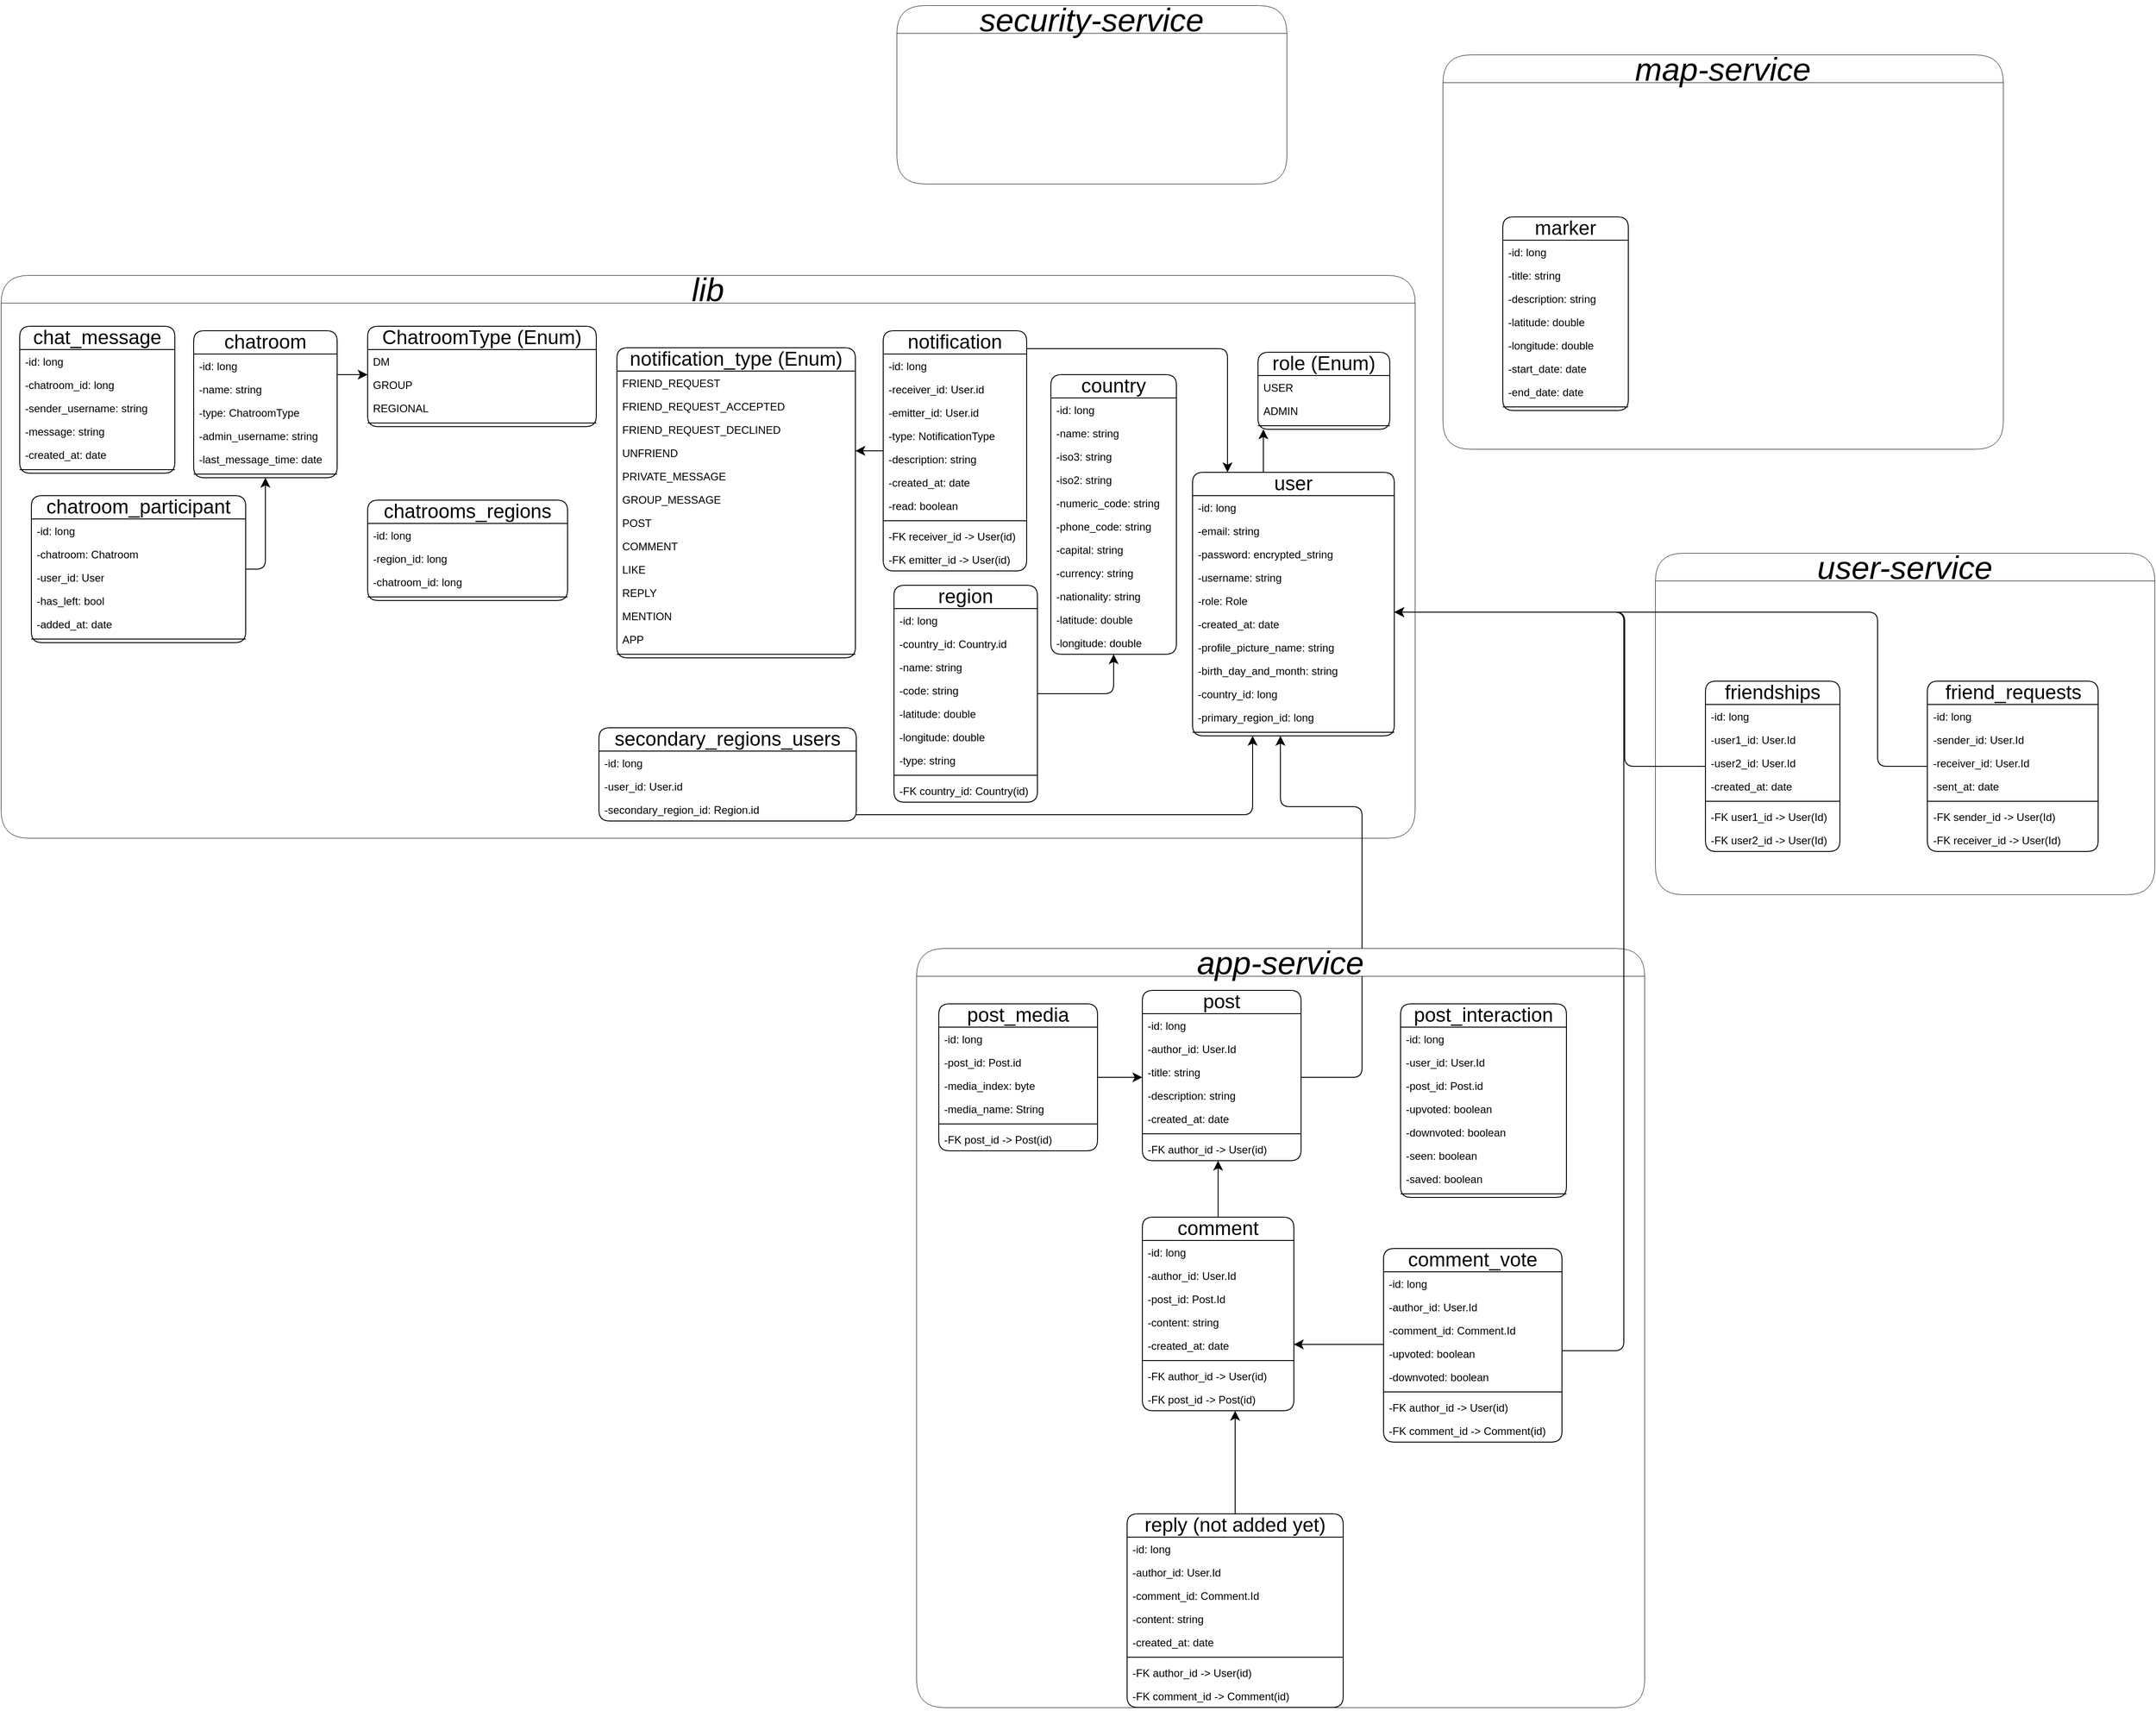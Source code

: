 <mxfile version="24.4.13" type="device">
  <diagram id="C5RBs43oDa-KdzZeNtuy" name="Page-1">
    <mxGraphModel dx="5000" dy="2766" grid="0" gridSize="10" guides="1" tooltips="1" connect="1" arrows="1" fold="1" page="0" pageScale="1" pageWidth="827" pageHeight="1169" math="0" shadow="0">
      <root>
        <mxCell id="WIyWlLk6GJQsqaUBKTNV-0" />
        <mxCell id="WIyWlLk6GJQsqaUBKTNV-1" parent="WIyWlLk6GJQsqaUBKTNV-0" />
        <mxCell id="AUNSWJRfsBHNCjT6qYUv-45" value="" style="edgeStyle=segmentEdgeStyle;endArrow=classic;html=1;rounded=1;endSize=8;startSize=8;fontSize=12;labelBackgroundColor=none;fontColor=default;swimlaneLine=1;labelBorderColor=none;fontStyle=0" parent="WIyWlLk6GJQsqaUBKTNV-1" source="ZIp37WjM1CENqptQfmg1-8" target="ZIp37WjM1CENqptQfmg1-0" edge="1">
          <mxGeometry width="50" height="50" relative="1" as="geometry">
            <mxPoint x="100" y="430" as="sourcePoint" />
            <mxPoint x="150" y="380" as="targetPoint" />
            <Array as="points">
              <mxPoint x="-93" y="560" />
              <mxPoint x="-93" y="258" />
              <mxPoint x="-184" y="258" />
            </Array>
          </mxGeometry>
        </mxCell>
        <mxCell id="NsJas7nJp7t8EP145laF-0" value="security-service" style="swimlane;fontSize=36;startSize=31;strokeWidth=0.5;swimlaneLine=1;rounded=1;arcSize=50;labelBackgroundColor=none;fontFamily=Helvetica;fontStyle=2;horizontal=1;fillStyle=solid;swimlaneFillColor=none;shadow=0;glass=0;labelBorderColor=none;whiteSpace=wrap;" parent="WIyWlLk6GJQsqaUBKTNV-1" vertex="1">
          <mxGeometry x="-612" y="-636" width="435" height="199" as="geometry" />
        </mxCell>
        <mxCell id="NsJas7nJp7t8EP145laF-4" value="user-service" style="swimlane;fontSize=36;startSize=31;strokeWidth=0.5;swimlaneLine=1;rounded=1;arcSize=50;labelBackgroundColor=none;fontFamily=Helvetica;fontStyle=2;horizontal=1;fillStyle=solid;swimlaneFillColor=none;shadow=0;glass=0;labelBorderColor=none;whiteSpace=wrap;" parent="WIyWlLk6GJQsqaUBKTNV-1" vertex="1">
          <mxGeometry x="234" y="-25" width="557" height="381" as="geometry" />
        </mxCell>
        <mxCell id="qL8LeOFkSq4ELY79T3Pa-19" value="friend_requests" style="swimlane;fontStyle=0;align=center;verticalAlign=middle;childLayout=stackLayout;horizontal=1;startSize=26;horizontalStack=0;resizeParent=1;resizeParentMax=0;resizeLast=0;collapsible=1;marginBottom=0;html=1;rounded=1;labelBackgroundColor=none;fontSize=22;swimlaneLine=1;labelBorderColor=none;whiteSpace=wrap;" parent="NsJas7nJp7t8EP145laF-4" vertex="1">
          <mxGeometry x="303.5" y="143" width="190.5" height="190" as="geometry" />
        </mxCell>
        <mxCell id="qL8LeOFkSq4ELY79T3Pa-20" value="-id: long" style="text;strokeColor=none;fillColor=none;align=left;verticalAlign=top;spacingLeft=4;spacingRight=4;overflow=hidden;rotatable=0;points=[[0,0.5],[1,0.5]];portConstraint=eastwest;html=1;rounded=1;labelBackgroundColor=none;swimlaneLine=1;labelBorderColor=none;whiteSpace=wrap;fontStyle=0" parent="qL8LeOFkSq4ELY79T3Pa-19" vertex="1">
          <mxGeometry y="26" width="190.5" height="26" as="geometry" />
        </mxCell>
        <mxCell id="qL8LeOFkSq4ELY79T3Pa-21" value="-sender_id: User.Id" style="text;strokeColor=none;fillColor=none;align=left;verticalAlign=top;spacingLeft=4;spacingRight=4;overflow=hidden;rotatable=0;points=[[0,0.5],[1,0.5]];portConstraint=eastwest;html=1;rounded=1;labelBackgroundColor=none;swimlaneLine=1;labelBorderColor=none;whiteSpace=wrap;fontStyle=0" parent="qL8LeOFkSq4ELY79T3Pa-19" vertex="1">
          <mxGeometry y="52" width="190.5" height="26" as="geometry" />
        </mxCell>
        <mxCell id="qL8LeOFkSq4ELY79T3Pa-22" value="-receiver_id: User.Id" style="text;strokeColor=none;fillColor=none;align=left;verticalAlign=top;spacingLeft=4;spacingRight=4;overflow=hidden;rotatable=0;points=[[0,0.5],[1,0.5]];portConstraint=eastwest;html=1;rounded=1;labelBackgroundColor=none;swimlaneLine=1;labelBorderColor=none;whiteSpace=wrap;fontStyle=0" parent="qL8LeOFkSq4ELY79T3Pa-19" vertex="1">
          <mxGeometry y="78" width="190.5" height="26" as="geometry" />
        </mxCell>
        <mxCell id="qL8LeOFkSq4ELY79T3Pa-50" value="-sent_at: date" style="text;strokeColor=none;fillColor=none;align=left;verticalAlign=top;spacingLeft=4;spacingRight=4;overflow=hidden;rotatable=0;points=[[0,0.5],[1,0.5]];portConstraint=eastwest;html=1;rounded=1;labelBackgroundColor=none;swimlaneLine=1;labelBorderColor=none;whiteSpace=wrap;fontStyle=0" parent="qL8LeOFkSq4ELY79T3Pa-19" vertex="1">
          <mxGeometry y="104" width="190.5" height="26" as="geometry" />
        </mxCell>
        <mxCell id="qL8LeOFkSq4ELY79T3Pa-25" value="" style="line;strokeWidth=1;fillColor=none;align=left;verticalAlign=middle;spacingTop=-1;spacingLeft=3;spacingRight=3;rotatable=0;labelPosition=right;points=[];portConstraint=eastwest;rounded=1;labelBackgroundColor=none;swimlaneLine=1;labelBorderColor=none;whiteSpace=wrap;fontStyle=0" parent="qL8LeOFkSq4ELY79T3Pa-19" vertex="1">
          <mxGeometry y="130" width="190.5" height="8" as="geometry" />
        </mxCell>
        <mxCell id="qL8LeOFkSq4ELY79T3Pa-53" value="-FK sender_id -&amp;gt; User(Id)" style="text;strokeColor=none;fillColor=none;align=left;verticalAlign=top;spacingLeft=4;spacingRight=4;overflow=hidden;rotatable=0;points=[[0,0.5],[1,0.5]];portConstraint=eastwest;html=1;rounded=1;labelBackgroundColor=none;swimlaneLine=1;labelBorderColor=none;whiteSpace=wrap;fontStyle=0" parent="qL8LeOFkSq4ELY79T3Pa-19" vertex="1">
          <mxGeometry y="138" width="190.5" height="26" as="geometry" />
        </mxCell>
        <mxCell id="qL8LeOFkSq4ELY79T3Pa-54" value="-FK receiver_id -&amp;gt; User(Id)" style="text;strokeColor=none;fillColor=none;align=left;verticalAlign=top;spacingLeft=4;spacingRight=4;overflow=hidden;rotatable=0;points=[[0,0.5],[1,0.5]];portConstraint=eastwest;html=1;rounded=1;labelBackgroundColor=none;swimlaneLine=1;labelBorderColor=none;whiteSpace=wrap;fontStyle=0" parent="qL8LeOFkSq4ELY79T3Pa-19" vertex="1">
          <mxGeometry y="164" width="190.5" height="26" as="geometry" />
        </mxCell>
        <UserObject label="friendships" tooltip="" id="qL8LeOFkSq4ELY79T3Pa-26">
          <mxCell style="swimlane;fontStyle=0;align=center;verticalAlign=middle;childLayout=stackLayout;horizontal=1;startSize=26;horizontalStack=0;resizeParent=1;resizeParentMax=0;resizeLast=0;collapsible=1;marginBottom=0;html=1;rounded=1;labelBackgroundColor=none;fontSize=22;swimlaneLine=1;labelBorderColor=none;whiteSpace=wrap;" parent="NsJas7nJp7t8EP145laF-4" vertex="1">
            <mxGeometry x="56" y="143" width="150" height="190" as="geometry" />
          </mxCell>
        </UserObject>
        <mxCell id="qL8LeOFkSq4ELY79T3Pa-27" value="-id: long" style="text;strokeColor=none;fillColor=none;align=left;verticalAlign=top;spacingLeft=4;spacingRight=4;overflow=hidden;rotatable=0;points=[[0,0.5],[1,0.5]];portConstraint=eastwest;html=1;rounded=1;labelBackgroundColor=none;swimlaneLine=1;labelBorderColor=none;whiteSpace=wrap;fontStyle=0" parent="qL8LeOFkSq4ELY79T3Pa-26" vertex="1">
          <mxGeometry y="26" width="150" height="26" as="geometry" />
        </mxCell>
        <mxCell id="qL8LeOFkSq4ELY79T3Pa-28" value="-user1_id: User.Id" style="text;strokeColor=none;fillColor=none;align=left;verticalAlign=top;spacingLeft=4;spacingRight=4;overflow=hidden;rotatable=0;points=[[0,0.5],[1,0.5]];portConstraint=eastwest;html=1;rounded=1;labelBackgroundColor=none;swimlaneLine=1;labelBorderColor=none;whiteSpace=wrap;fontStyle=0" parent="qL8LeOFkSq4ELY79T3Pa-26" vertex="1">
          <mxGeometry y="52" width="150" height="26" as="geometry" />
        </mxCell>
        <mxCell id="qL8LeOFkSq4ELY79T3Pa-29" value="-user2_id: User.Id" style="text;strokeColor=none;fillColor=none;align=left;verticalAlign=top;spacingLeft=4;spacingRight=4;overflow=hidden;rotatable=0;points=[[0,0.5],[1,0.5]];portConstraint=eastwest;html=1;rounded=1;labelBackgroundColor=none;swimlaneLine=1;labelBorderColor=none;whiteSpace=wrap;fontStyle=0" parent="qL8LeOFkSq4ELY79T3Pa-26" vertex="1">
          <mxGeometry y="78" width="150" height="26" as="geometry" />
        </mxCell>
        <mxCell id="qL8LeOFkSq4ELY79T3Pa-49" value="-created_at: date" style="text;strokeColor=none;fillColor=none;align=left;verticalAlign=top;spacingLeft=4;spacingRight=4;overflow=hidden;rotatable=0;points=[[0,0.5],[1,0.5]];portConstraint=eastwest;html=1;rounded=1;labelBackgroundColor=none;swimlaneLine=1;labelBorderColor=none;whiteSpace=wrap;fontStyle=0" parent="qL8LeOFkSq4ELY79T3Pa-26" vertex="1">
          <mxGeometry y="104" width="150" height="26" as="geometry" />
        </mxCell>
        <mxCell id="qL8LeOFkSq4ELY79T3Pa-32" value="" style="line;strokeWidth=1;fillColor=none;align=left;verticalAlign=middle;spacingTop=-1;spacingLeft=3;spacingRight=3;rotatable=0;labelPosition=right;points=[];portConstraint=eastwest;rounded=1;labelBackgroundColor=none;swimlaneLine=1;labelBorderColor=none;whiteSpace=wrap;fontStyle=0" parent="qL8LeOFkSq4ELY79T3Pa-26" vertex="1">
          <mxGeometry y="130" width="150" height="8" as="geometry" />
        </mxCell>
        <mxCell id="qL8LeOFkSq4ELY79T3Pa-51" value="-FK user1_id -&amp;gt; User(Id)" style="text;strokeColor=none;fillColor=none;align=left;verticalAlign=top;spacingLeft=4;spacingRight=4;overflow=hidden;rotatable=0;points=[[0,0.5],[1,0.5]];portConstraint=eastwest;html=1;rounded=1;labelBackgroundColor=none;swimlaneLine=1;labelBorderColor=none;whiteSpace=wrap;fontStyle=0" parent="qL8LeOFkSq4ELY79T3Pa-26" vertex="1">
          <mxGeometry y="138" width="150" height="26" as="geometry" />
        </mxCell>
        <mxCell id="qL8LeOFkSq4ELY79T3Pa-52" value="-FK user2_id -&amp;gt; User(Id)" style="text;strokeColor=none;fillColor=none;align=left;verticalAlign=top;spacingLeft=4;spacingRight=4;overflow=hidden;rotatable=0;points=[[0,0.5],[1,0.5]];portConstraint=eastwest;html=1;rounded=1;labelBackgroundColor=none;swimlaneLine=1;labelBorderColor=none;whiteSpace=wrap;fontStyle=0" parent="qL8LeOFkSq4ELY79T3Pa-26" vertex="1">
          <mxGeometry y="164" width="150" height="26" as="geometry" />
        </mxCell>
        <mxCell id="Z0HMSyIbgHoMZcpw7GYd-18" value="" style="edgeStyle=segmentEdgeStyle;endArrow=classic;html=1;curved=0;rounded=1;endSize=8;startSize=8;fontSize=12;labelBackgroundColor=none;fontColor=default;swimlaneLine=1;labelBorderColor=none;fontStyle=0" parent="WIyWlLk6GJQsqaUBKTNV-1" source="qL8LeOFkSq4ELY79T3Pa-19" target="ZIp37WjM1CENqptQfmg1-0" edge="1">
          <mxGeometry width="50" height="50" relative="1" as="geometry">
            <mxPoint x="930" y="286" as="sourcePoint" />
            <mxPoint x="980" y="236" as="targetPoint" />
            <Array as="points">
              <mxPoint x="482" y="213" />
              <mxPoint x="482" y="41" />
            </Array>
          </mxGeometry>
        </mxCell>
        <mxCell id="Z0HMSyIbgHoMZcpw7GYd-57" value="map-service" style="swimlane;fontSize=36;startSize=31;strokeWidth=0.5;swimlaneLine=1;rounded=1;arcSize=50;labelBackgroundColor=none;fontFamily=Helvetica;fontStyle=2;horizontal=1;fillStyle=solid;swimlaneFillColor=none;shadow=0;glass=0;labelBorderColor=none;whiteSpace=wrap;" parent="WIyWlLk6GJQsqaUBKTNV-1" vertex="1">
          <mxGeometry x="-3" y="-581" width="625" height="440" as="geometry" />
        </mxCell>
        <mxCell id="qL8LeOFkSq4ELY79T3Pa-0" value="marker" style="swimlane;fontStyle=0;align=center;verticalAlign=middle;childLayout=stackLayout;horizontal=1;startSize=26;horizontalStack=0;resizeParent=1;resizeParentMax=0;resizeLast=0;collapsible=1;marginBottom=0;html=1;rounded=1;labelBackgroundColor=none;fontSize=22;swimlaneLine=1;labelBorderColor=none;whiteSpace=wrap;" parent="Z0HMSyIbgHoMZcpw7GYd-57" vertex="1">
          <mxGeometry x="67" y="181" width="140" height="216" as="geometry" />
        </mxCell>
        <mxCell id="qL8LeOFkSq4ELY79T3Pa-1" value="-id: long" style="text;strokeColor=none;fillColor=none;align=left;verticalAlign=top;spacingLeft=4;spacingRight=4;overflow=hidden;rotatable=0;points=[[0,0.5],[1,0.5]];portConstraint=eastwest;html=1;rounded=1;labelBackgroundColor=none;swimlaneLine=1;labelBorderColor=none;whiteSpace=wrap;fontStyle=0" parent="qL8LeOFkSq4ELY79T3Pa-0" vertex="1">
          <mxGeometry y="26" width="140" height="26" as="geometry" />
        </mxCell>
        <mxCell id="qL8LeOFkSq4ELY79T3Pa-2" value="-title: string" style="text;strokeColor=none;fillColor=none;align=left;verticalAlign=top;spacingLeft=4;spacingRight=4;overflow=hidden;rotatable=0;points=[[0,0.5],[1,0.5]];portConstraint=eastwest;html=1;rounded=1;labelBackgroundColor=none;swimlaneLine=1;labelBorderColor=none;whiteSpace=wrap;fontStyle=0" parent="qL8LeOFkSq4ELY79T3Pa-0" vertex="1">
          <mxGeometry y="52" width="140" height="26" as="geometry" />
        </mxCell>
        <mxCell id="qL8LeOFkSq4ELY79T3Pa-4" value="-description: string" style="text;strokeColor=none;fillColor=none;align=left;verticalAlign=top;spacingLeft=4;spacingRight=4;overflow=hidden;rotatable=0;points=[[0,0.5],[1,0.5]];portConstraint=eastwest;html=1;rounded=1;labelBackgroundColor=none;swimlaneLine=1;labelBorderColor=none;whiteSpace=wrap;fontStyle=0" parent="qL8LeOFkSq4ELY79T3Pa-0" vertex="1">
          <mxGeometry y="78" width="140" height="26" as="geometry" />
        </mxCell>
        <mxCell id="qL8LeOFkSq4ELY79T3Pa-5" value="-latitude: double" style="text;strokeColor=none;fillColor=none;align=left;verticalAlign=top;spacingLeft=4;spacingRight=4;overflow=hidden;rotatable=0;points=[[0,0.5],[1,0.5]];portConstraint=eastwest;html=1;rounded=1;labelBackgroundColor=none;swimlaneLine=1;labelBorderColor=none;whiteSpace=wrap;fontStyle=0" parent="qL8LeOFkSq4ELY79T3Pa-0" vertex="1">
          <mxGeometry y="104" width="140" height="26" as="geometry" />
        </mxCell>
        <mxCell id="qL8LeOFkSq4ELY79T3Pa-6" value="-longitude: double" style="text;strokeColor=none;fillColor=none;align=left;verticalAlign=top;spacingLeft=4;spacingRight=4;overflow=hidden;rotatable=0;points=[[0,0.5],[1,0.5]];portConstraint=eastwest;html=1;rounded=1;labelBackgroundColor=none;swimlaneLine=1;labelBorderColor=none;whiteSpace=wrap;fontStyle=0" parent="qL8LeOFkSq4ELY79T3Pa-0" vertex="1">
          <mxGeometry y="130" width="140" height="26" as="geometry" />
        </mxCell>
        <mxCell id="qL8LeOFkSq4ELY79T3Pa-10" value="-start_date: date" style="text;strokeColor=none;fillColor=none;align=left;verticalAlign=top;spacingLeft=4;spacingRight=4;overflow=hidden;rotatable=0;points=[[0,0.5],[1,0.5]];portConstraint=eastwest;html=1;rounded=1;labelBackgroundColor=none;swimlaneLine=1;labelBorderColor=none;whiteSpace=wrap;fontStyle=0" parent="qL8LeOFkSq4ELY79T3Pa-0" vertex="1">
          <mxGeometry y="156" width="140" height="26" as="geometry" />
        </mxCell>
        <mxCell id="qL8LeOFkSq4ELY79T3Pa-7" value="-end_date: date" style="text;strokeColor=none;fillColor=none;align=left;verticalAlign=top;spacingLeft=4;spacingRight=4;overflow=hidden;rotatable=0;points=[[0,0.5],[1,0.5]];portConstraint=eastwest;html=1;rounded=1;labelBackgroundColor=none;swimlaneLine=1;labelBorderColor=none;whiteSpace=wrap;fontStyle=0" parent="qL8LeOFkSq4ELY79T3Pa-0" vertex="1">
          <mxGeometry y="182" width="140" height="26" as="geometry" />
        </mxCell>
        <mxCell id="qL8LeOFkSq4ELY79T3Pa-8" value="" style="line;strokeWidth=1;fillColor=none;align=left;verticalAlign=middle;spacingTop=-1;spacingLeft=3;spacingRight=3;rotatable=0;labelPosition=right;points=[];portConstraint=eastwest;rounded=1;labelBackgroundColor=none;swimlaneLine=1;labelBorderColor=none;whiteSpace=wrap;fontStyle=0" parent="qL8LeOFkSq4ELY79T3Pa-0" vertex="1">
          <mxGeometry y="208" width="140" height="8" as="geometry" />
        </mxCell>
        <mxCell id="Z0HMSyIbgHoMZcpw7GYd-75" value="" style="edgeStyle=segmentEdgeStyle;endArrow=classic;html=1;curved=0;rounded=1;endSize=8;startSize=8;fontSize=12;labelBackgroundColor=none;fontColor=default;swimlaneLine=1;labelBorderColor=none;fontStyle=0" parent="WIyWlLk6GJQsqaUBKTNV-1" source="qL8LeOFkSq4ELY79T3Pa-26" target="ZIp37WjM1CENqptQfmg1-0" edge="1">
          <mxGeometry width="50" height="50" relative="1" as="geometry">
            <mxPoint x="1236" y="-91" as="sourcePoint" />
            <mxPoint x="697" y="-50" as="targetPoint" />
            <Array as="points">
              <mxPoint x="200" y="213" />
              <mxPoint x="200" y="41" />
            </Array>
          </mxGeometry>
        </mxCell>
        <mxCell id="Z0HMSyIbgHoMZcpw7GYd-94" value="app-service" style="swimlane;fontSize=36;startSize=31;strokeWidth=0.5;swimlaneLine=1;rounded=1;arcSize=50;container=0;labelBackgroundColor=none;fontFamily=Helvetica;fontStyle=2;horizontal=1;fillStyle=solid;swimlaneFillColor=none;shadow=0;glass=0;labelBorderColor=none;whiteSpace=wrap;" parent="WIyWlLk6GJQsqaUBKTNV-1" vertex="1">
          <mxGeometry x="-590" y="416" width="812" height="847" as="geometry">
            <mxRectangle x="-283" y="595" width="124" height="31" as="alternateBounds" />
          </mxGeometry>
        </mxCell>
        <mxCell id="AUNSWJRfsBHNCjT6qYUv-46" value="" style="edgeStyle=segmentEdgeStyle;endArrow=classic;html=1;rounded=1;endSize=8;startSize=8;fontSize=12;labelBackgroundColor=none;fontColor=default;swimlaneLine=1;labelBorderColor=none;fontStyle=0" parent="Z0HMSyIbgHoMZcpw7GYd-94" source="ZIp37WjM1CENqptQfmg1-45" target="ZIp37WjM1CENqptQfmg1-12" edge="1">
          <mxGeometry width="50" height="50" relative="1" as="geometry">
            <mxPoint x="-154" y="197" as="sourcePoint" />
            <mxPoint x="-104" y="147" as="targetPoint" />
          </mxGeometry>
        </mxCell>
        <mxCell id="ZIp37WjM1CENqptQfmg1-8" value="post" style="swimlane;fontStyle=0;align=center;verticalAlign=middle;childLayout=stackLayout;horizontal=1;startSize=26;horizontalStack=0;resizeParent=1;resizeParentMax=0;resizeLast=0;collapsible=1;marginBottom=0;html=1;rounded=1;labelBackgroundColor=none;fontSize=22;swimlaneLine=1;labelBorderColor=none;whiteSpace=wrap;" parent="Z0HMSyIbgHoMZcpw7GYd-94" vertex="1">
          <mxGeometry x="252" y="47" width="177" height="190" as="geometry" />
        </mxCell>
        <mxCell id="ZIp37WjM1CENqptQfmg1-52" value="-id: long" style="text;strokeColor=none;fillColor=none;align=left;verticalAlign=top;spacingLeft=4;spacingRight=4;overflow=hidden;rotatable=0;points=[[0,0.5],[1,0.5]];portConstraint=eastwest;html=1;rounded=1;labelBackgroundColor=none;swimlaneLine=1;labelBorderColor=none;whiteSpace=wrap;fontStyle=0" parent="ZIp37WjM1CENqptQfmg1-8" vertex="1">
          <mxGeometry y="26" width="177" height="26" as="geometry" />
        </mxCell>
        <mxCell id="ZIp37WjM1CENqptQfmg1-42" value="-author_id: User.Id" style="text;strokeColor=none;fillColor=none;align=left;verticalAlign=top;spacingLeft=4;spacingRight=4;overflow=hidden;rotatable=0;points=[[0,0.5],[1,0.5]];portConstraint=eastwest;html=1;rounded=1;labelBackgroundColor=none;swimlaneLine=1;labelBorderColor=none;whiteSpace=wrap;fontStyle=0" parent="ZIp37WjM1CENqptQfmg1-8" vertex="1">
          <mxGeometry y="52" width="177" height="26" as="geometry" />
        </mxCell>
        <mxCell id="ZIp37WjM1CENqptQfmg1-9" value="-title: string" style="text;strokeColor=none;fillColor=none;align=left;verticalAlign=top;spacingLeft=4;spacingRight=4;overflow=hidden;rotatable=0;points=[[0,0.5],[1,0.5]];portConstraint=eastwest;html=1;rounded=1;labelBackgroundColor=none;swimlaneLine=1;labelBorderColor=none;whiteSpace=wrap;fontStyle=0" parent="ZIp37WjM1CENqptQfmg1-8" vertex="1">
          <mxGeometry y="78" width="177" height="26" as="geometry" />
        </mxCell>
        <mxCell id="AUNSWJRfsBHNCjT6qYUv-3" value="-description: string" style="text;strokeColor=none;fillColor=none;align=left;verticalAlign=top;spacingLeft=4;spacingRight=4;overflow=hidden;rotatable=0;points=[[0,0.5],[1,0.5]];portConstraint=eastwest;html=1;rounded=1;labelBackgroundColor=none;swimlaneLine=1;labelBorderColor=none;whiteSpace=wrap;fontStyle=0" parent="ZIp37WjM1CENqptQfmg1-8" vertex="1">
          <mxGeometry y="104" width="177" height="26" as="geometry" />
        </mxCell>
        <mxCell id="ZIp37WjM1CENqptQfmg1-62" value="-created_at: date" style="text;strokeColor=none;fillColor=none;align=left;verticalAlign=top;spacingLeft=4;spacingRight=4;overflow=hidden;rotatable=0;points=[[0,0.5],[1,0.5]];portConstraint=eastwest;html=1;rounded=1;labelBackgroundColor=none;swimlaneLine=1;labelBorderColor=none;whiteSpace=wrap;fontStyle=0" parent="ZIp37WjM1CENqptQfmg1-8" vertex="1">
          <mxGeometry y="130" width="177" height="26" as="geometry" />
        </mxCell>
        <mxCell id="ZIp37WjM1CENqptQfmg1-10" value="" style="line;strokeWidth=1;fillColor=none;align=left;verticalAlign=middle;spacingTop=-1;spacingLeft=3;spacingRight=3;rotatable=0;labelPosition=right;points=[];portConstraint=eastwest;rounded=1;labelBackgroundColor=none;swimlaneLine=1;labelBorderColor=none;whiteSpace=wrap;fontStyle=0" parent="ZIp37WjM1CENqptQfmg1-8" vertex="1">
          <mxGeometry y="156" width="177" height="8" as="geometry" />
        </mxCell>
        <mxCell id="fnZOQLphqaapDH8NrHmS-0" value="-FK author_id -&amp;gt; User(id)" style="text;strokeColor=none;fillColor=none;align=left;verticalAlign=top;spacingLeft=4;spacingRight=4;overflow=hidden;rotatable=0;points=[[0,0.5],[1,0.5]];portConstraint=eastwest;html=1;rounded=1;labelBackgroundColor=none;swimlaneLine=1;labelBorderColor=none;whiteSpace=wrap;fontStyle=0" parent="ZIp37WjM1CENqptQfmg1-8" vertex="1">
          <mxGeometry y="164" width="177" height="26" as="geometry" />
        </mxCell>
        <mxCell id="T07YmijMJErQoxC38gVA-0" value="post_media" style="swimlane;fontStyle=0;align=center;verticalAlign=middle;childLayout=stackLayout;horizontal=1;startSize=26;horizontalStack=0;resizeParent=1;resizeParentMax=0;resizeLast=0;collapsible=1;marginBottom=0;html=1;rounded=1;labelBackgroundColor=none;fontSize=22;swimlaneLine=1;labelBorderColor=none;whiteSpace=wrap;" parent="Z0HMSyIbgHoMZcpw7GYd-94" vertex="1">
          <mxGeometry x="25" y="62" width="177" height="164" as="geometry" />
        </mxCell>
        <mxCell id="T07YmijMJErQoxC38gVA-1" value="-id: long" style="text;strokeColor=none;fillColor=none;align=left;verticalAlign=top;spacingLeft=4;spacingRight=4;overflow=hidden;rotatable=0;points=[[0,0.5],[1,0.5]];portConstraint=eastwest;html=1;rounded=1;labelBackgroundColor=none;swimlaneLine=1;labelBorderColor=none;whiteSpace=wrap;fontStyle=0" parent="T07YmijMJErQoxC38gVA-0" vertex="1">
          <mxGeometry y="26" width="177" height="26" as="geometry" />
        </mxCell>
        <mxCell id="T07YmijMJErQoxC38gVA-2" value="-post_id: Post.id" style="text;strokeColor=none;fillColor=none;align=left;verticalAlign=top;spacingLeft=4;spacingRight=4;overflow=hidden;rotatable=0;points=[[0,0.5],[1,0.5]];portConstraint=eastwest;html=1;rounded=1;labelBackgroundColor=none;swimlaneLine=1;labelBorderColor=none;whiteSpace=wrap;fontStyle=0" parent="T07YmijMJErQoxC38gVA-0" vertex="1">
          <mxGeometry y="52" width="177" height="26" as="geometry" />
        </mxCell>
        <mxCell id="GLWESoIID0OXv2Ta8dPu-0" value="-media_index: byte" style="text;strokeColor=none;fillColor=none;align=left;verticalAlign=top;spacingLeft=4;spacingRight=4;overflow=hidden;rotatable=0;points=[[0,0.5],[1,0.5]];portConstraint=eastwest;html=1;rounded=1;labelBackgroundColor=none;swimlaneLine=1;labelBorderColor=none;whiteSpace=wrap;fontStyle=0" parent="T07YmijMJErQoxC38gVA-0" vertex="1">
          <mxGeometry y="78" width="177" height="26" as="geometry" />
        </mxCell>
        <mxCell id="T07YmijMJErQoxC38gVA-5" value="-media_name: String" style="text;strokeColor=none;fillColor=none;align=left;verticalAlign=top;spacingLeft=4;spacingRight=4;overflow=hidden;rotatable=0;points=[[0,0.5],[1,0.5]];portConstraint=eastwest;html=1;rounded=1;labelBackgroundColor=none;swimlaneLine=1;labelBorderColor=none;whiteSpace=wrap;fontStyle=0" parent="T07YmijMJErQoxC38gVA-0" vertex="1">
          <mxGeometry y="104" width="177" height="26" as="geometry" />
        </mxCell>
        <mxCell id="T07YmijMJErQoxC38gVA-6" value="" style="line;strokeWidth=1;fillColor=none;align=left;verticalAlign=middle;spacingTop=-1;spacingLeft=3;spacingRight=3;rotatable=0;labelPosition=right;points=[];portConstraint=eastwest;rounded=1;labelBackgroundColor=none;swimlaneLine=1;labelBorderColor=none;whiteSpace=wrap;fontStyle=0" parent="T07YmijMJErQoxC38gVA-0" vertex="1">
          <mxGeometry y="130" width="177" height="8" as="geometry" />
        </mxCell>
        <mxCell id="T07YmijMJErQoxC38gVA-7" value="-FK post_id -&amp;gt; Post(id)" style="text;strokeColor=none;fillColor=none;align=left;verticalAlign=top;spacingLeft=4;spacingRight=4;overflow=hidden;rotatable=0;points=[[0,0.5],[1,0.5]];portConstraint=eastwest;html=1;rounded=1;labelBackgroundColor=none;swimlaneLine=1;labelBorderColor=none;whiteSpace=wrap;fontStyle=0" parent="T07YmijMJErQoxC38gVA-0" vertex="1">
          <mxGeometry y="138" width="177" height="26" as="geometry" />
        </mxCell>
        <mxCell id="T07YmijMJErQoxC38gVA-8" value="" style="edgeStyle=segmentEdgeStyle;endArrow=classic;html=1;rounded=1;endSize=8;startSize=8;fontSize=12;labelBackgroundColor=none;fontColor=default;swimlaneLine=1;labelBorderColor=none;fontStyle=0" parent="Z0HMSyIbgHoMZcpw7GYd-94" source="T07YmijMJErQoxC38gVA-0" target="ZIp37WjM1CENqptQfmg1-8" edge="1">
          <mxGeometry width="50" height="50" relative="1" as="geometry">
            <mxPoint x="307" y="437" as="sourcePoint" />
            <mxPoint x="350" y="254" as="targetPoint" />
          </mxGeometry>
        </mxCell>
        <mxCell id="ZIp37WjM1CENqptQfmg1-12" value="comment" style="swimlane;fontStyle=0;align=center;verticalAlign=middle;childLayout=stackLayout;horizontal=1;startSize=26;horizontalStack=0;resizeParent=1;resizeParentMax=0;resizeLast=0;collapsible=1;marginBottom=0;html=1;rounded=1;labelBackgroundColor=none;fontSize=22;swimlaneLine=1;labelBorderColor=none;whiteSpace=wrap;" parent="Z0HMSyIbgHoMZcpw7GYd-94" vertex="1">
          <mxGeometry x="252" y="300" width="169" height="216" as="geometry" />
        </mxCell>
        <mxCell id="ZIp37WjM1CENqptQfmg1-58" value="-id: long" style="text;strokeColor=none;fillColor=none;align=left;verticalAlign=top;spacingLeft=4;spacingRight=4;overflow=hidden;rotatable=0;points=[[0,0.5],[1,0.5]];portConstraint=eastwest;html=1;rounded=1;labelBackgroundColor=none;swimlaneLine=1;labelBorderColor=none;whiteSpace=wrap;fontStyle=0" parent="ZIp37WjM1CENqptQfmg1-12" vertex="1">
          <mxGeometry y="26" width="169" height="26" as="geometry" />
        </mxCell>
        <mxCell id="ZIp37WjM1CENqptQfmg1-13" value="-author_id: User.Id" style="text;strokeColor=none;fillColor=none;align=left;verticalAlign=top;spacingLeft=4;spacingRight=4;overflow=hidden;rotatable=0;points=[[0,0.5],[1,0.5]];portConstraint=eastwest;html=1;rounded=1;labelBackgroundColor=none;swimlaneLine=1;labelBorderColor=none;whiteSpace=wrap;fontStyle=0" parent="ZIp37WjM1CENqptQfmg1-12" vertex="1">
          <mxGeometry y="52" width="169" height="26" as="geometry" />
        </mxCell>
        <mxCell id="ZIp37WjM1CENqptQfmg1-44" value="-post_id: Post.Id" style="text;strokeColor=none;fillColor=none;align=left;verticalAlign=top;spacingLeft=4;spacingRight=4;overflow=hidden;rotatable=0;points=[[0,0.5],[1,0.5]];portConstraint=eastwest;html=1;rounded=1;labelBackgroundColor=none;swimlaneLine=1;labelBorderColor=none;whiteSpace=wrap;fontStyle=0" parent="ZIp37WjM1CENqptQfmg1-12" vertex="1">
          <mxGeometry y="78" width="169" height="26" as="geometry" />
        </mxCell>
        <mxCell id="ZIp37WjM1CENqptQfmg1-43" value="-content: string" style="text;strokeColor=none;fillColor=none;align=left;verticalAlign=top;spacingLeft=4;spacingRight=4;overflow=hidden;rotatable=0;points=[[0,0.5],[1,0.5]];portConstraint=eastwest;html=1;rounded=1;labelBackgroundColor=none;swimlaneLine=1;labelBorderColor=none;whiteSpace=wrap;fontStyle=0" parent="ZIp37WjM1CENqptQfmg1-12" vertex="1">
          <mxGeometry y="104" width="169" height="26" as="geometry" />
        </mxCell>
        <mxCell id="ZIp37WjM1CENqptQfmg1-61" value="-created_at: date" style="text;strokeColor=none;fillColor=none;align=left;verticalAlign=top;spacingLeft=4;spacingRight=4;overflow=hidden;rotatable=0;points=[[0,0.5],[1,0.5]];portConstraint=eastwest;html=1;rounded=1;labelBackgroundColor=none;swimlaneLine=1;labelBorderColor=none;whiteSpace=wrap;fontStyle=0" parent="ZIp37WjM1CENqptQfmg1-12" vertex="1">
          <mxGeometry y="130" width="169" height="26" as="geometry" />
        </mxCell>
        <mxCell id="ZIp37WjM1CENqptQfmg1-14" value="" style="line;strokeWidth=1;fillColor=none;align=left;verticalAlign=middle;spacingTop=-1;spacingLeft=3;spacingRight=3;rotatable=0;labelPosition=right;points=[];portConstraint=eastwest;rounded=1;labelBackgroundColor=none;swimlaneLine=1;labelBorderColor=none;whiteSpace=wrap;fontStyle=0" parent="ZIp37WjM1CENqptQfmg1-12" vertex="1">
          <mxGeometry y="156" width="169" height="8" as="geometry" />
        </mxCell>
        <mxCell id="fnZOQLphqaapDH8NrHmS-1" value="-FK author_id -&amp;gt; User(id)" style="text;strokeColor=none;fillColor=none;align=left;verticalAlign=top;spacingLeft=4;spacingRight=4;overflow=hidden;rotatable=0;points=[[0,0.5],[1,0.5]];portConstraint=eastwest;html=1;rounded=1;labelBackgroundColor=none;swimlaneLine=1;labelBorderColor=none;whiteSpace=wrap;fontStyle=0" parent="ZIp37WjM1CENqptQfmg1-12" vertex="1">
          <mxGeometry y="164" width="169" height="26" as="geometry" />
        </mxCell>
        <mxCell id="fnZOQLphqaapDH8NrHmS-3" value="-FK post_id -&amp;gt; Post(id)" style="text;strokeColor=none;fillColor=none;align=left;verticalAlign=top;spacingLeft=4;spacingRight=4;overflow=hidden;rotatable=0;points=[[0,0.5],[1,0.5]];portConstraint=eastwest;html=1;rounded=1;labelBackgroundColor=none;swimlaneLine=1;labelBorderColor=none;whiteSpace=wrap;fontStyle=0" parent="ZIp37WjM1CENqptQfmg1-12" vertex="1">
          <mxGeometry y="190" width="169" height="26" as="geometry" />
        </mxCell>
        <mxCell id="jmyHreUzbJmr27cQCHUl-11" value="" style="edgeStyle=segmentEdgeStyle;endArrow=classic;html=1;rounded=1;endSize=8;startSize=8;fontSize=12;labelBackgroundColor=none;fontColor=default;swimlaneLine=1;labelBorderColor=none;fontStyle=0" parent="Z0HMSyIbgHoMZcpw7GYd-94" source="ZIp37WjM1CENqptQfmg1-12" target="ZIp37WjM1CENqptQfmg1-8" edge="1">
          <mxGeometry width="50" height="50" relative="1" as="geometry">
            <mxPoint x="80" y="131" as="sourcePoint" />
            <mxPoint x="204" y="131" as="targetPoint" />
          </mxGeometry>
        </mxCell>
        <mxCell id="eO5E4lO7bN4D4eYSfq6G-12" value="comment_vote" style="swimlane;fontStyle=0;align=center;verticalAlign=middle;childLayout=stackLayout;horizontal=1;startSize=26;horizontalStack=0;resizeParent=1;resizeParentMax=0;resizeLast=0;collapsible=1;marginBottom=0;html=1;rounded=1;labelBackgroundColor=none;fontSize=22;swimlaneLine=1;labelBorderColor=none;whiteSpace=wrap;" parent="Z0HMSyIbgHoMZcpw7GYd-94" vertex="1">
          <mxGeometry x="521" y="335" width="199" height="216" as="geometry" />
        </mxCell>
        <mxCell id="eO5E4lO7bN4D4eYSfq6G-13" value="-id: long" style="text;strokeColor=none;fillColor=none;align=left;verticalAlign=top;spacingLeft=4;spacingRight=4;overflow=hidden;rotatable=0;points=[[0,0.5],[1,0.5]];portConstraint=eastwest;html=1;rounded=1;labelBackgroundColor=none;swimlaneLine=1;labelBorderColor=none;whiteSpace=wrap;fontStyle=0" parent="eO5E4lO7bN4D4eYSfq6G-12" vertex="1">
          <mxGeometry y="26" width="199" height="26" as="geometry" />
        </mxCell>
        <mxCell id="eO5E4lO7bN4D4eYSfq6G-14" value="-author_id: User.Id" style="text;strokeColor=none;fillColor=none;align=left;verticalAlign=top;spacingLeft=4;spacingRight=4;overflow=hidden;rotatable=0;points=[[0,0.5],[1,0.5]];portConstraint=eastwest;html=1;rounded=1;labelBackgroundColor=none;swimlaneLine=1;labelBorderColor=none;whiteSpace=wrap;fontStyle=0" parent="eO5E4lO7bN4D4eYSfq6G-12" vertex="1">
          <mxGeometry y="52" width="199" height="26" as="geometry" />
        </mxCell>
        <mxCell id="eO5E4lO7bN4D4eYSfq6G-15" value="-comment_id: Comment.Id" style="text;strokeColor=none;fillColor=none;align=left;verticalAlign=top;spacingLeft=4;spacingRight=4;overflow=hidden;rotatable=0;points=[[0,0.5],[1,0.5]];portConstraint=eastwest;html=1;rounded=1;labelBackgroundColor=none;swimlaneLine=1;labelBorderColor=none;whiteSpace=wrap;fontStyle=0" parent="eO5E4lO7bN4D4eYSfq6G-12" vertex="1">
          <mxGeometry y="78" width="199" height="26" as="geometry" />
        </mxCell>
        <mxCell id="eO5E4lO7bN4D4eYSfq6G-17" value="-upvoted: boolean" style="text;strokeColor=none;fillColor=none;align=left;verticalAlign=top;spacingLeft=4;spacingRight=4;overflow=hidden;rotatable=0;points=[[0,0.5],[1,0.5]];portConstraint=eastwest;html=1;rounded=1;labelBackgroundColor=none;swimlaneLine=1;labelBorderColor=none;whiteSpace=wrap;fontStyle=0" parent="eO5E4lO7bN4D4eYSfq6G-12" vertex="1">
          <mxGeometry y="104" width="199" height="26" as="geometry" />
        </mxCell>
        <mxCell id="eO5E4lO7bN4D4eYSfq6G-26" value="-downvoted&lt;span style=&quot;background-color: initial;&quot;&gt;: boolean&lt;/span&gt;" style="text;strokeColor=none;fillColor=none;align=left;verticalAlign=top;spacingLeft=4;spacingRight=4;overflow=hidden;rotatable=0;points=[[0,0.5],[1,0.5]];portConstraint=eastwest;html=1;rounded=1;labelBackgroundColor=none;swimlaneLine=1;labelBorderColor=none;whiteSpace=wrap;fontStyle=0" parent="eO5E4lO7bN4D4eYSfq6G-12" vertex="1">
          <mxGeometry y="130" width="199" height="26" as="geometry" />
        </mxCell>
        <mxCell id="eO5E4lO7bN4D4eYSfq6G-18" value="" style="line;strokeWidth=1;fillColor=none;align=left;verticalAlign=middle;spacingTop=-1;spacingLeft=3;spacingRight=3;rotatable=0;labelPosition=right;points=[];portConstraint=eastwest;rounded=1;labelBackgroundColor=none;swimlaneLine=1;labelBorderColor=none;whiteSpace=wrap;fontStyle=0" parent="eO5E4lO7bN4D4eYSfq6G-12" vertex="1">
          <mxGeometry y="156" width="199" height="8" as="geometry" />
        </mxCell>
        <mxCell id="eO5E4lO7bN4D4eYSfq6G-19" value="-FK author_id -&amp;gt; User(id)" style="text;strokeColor=none;fillColor=none;align=left;verticalAlign=top;spacingLeft=4;spacingRight=4;overflow=hidden;rotatable=0;points=[[0,0.5],[1,0.5]];portConstraint=eastwest;html=1;rounded=1;labelBackgroundColor=none;swimlaneLine=1;labelBorderColor=none;whiteSpace=wrap;fontStyle=0" parent="eO5E4lO7bN4D4eYSfq6G-12" vertex="1">
          <mxGeometry y="164" width="199" height="26" as="geometry" />
        </mxCell>
        <mxCell id="eO5E4lO7bN4D4eYSfq6G-20" value="-FK comment_id -&amp;gt; Comment(id)" style="text;strokeColor=none;fillColor=none;align=left;verticalAlign=top;spacingLeft=4;spacingRight=4;overflow=hidden;rotatable=0;points=[[0,0.5],[1,0.5]];portConstraint=eastwest;html=1;rounded=1;labelBackgroundColor=none;swimlaneLine=1;labelBorderColor=none;whiteSpace=wrap;fontStyle=0" parent="eO5E4lO7bN4D4eYSfq6G-12" vertex="1">
          <mxGeometry y="190" width="199" height="26" as="geometry" />
        </mxCell>
        <mxCell id="eO5E4lO7bN4D4eYSfq6G-23" value="" style="edgeStyle=segmentEdgeStyle;endArrow=classic;html=1;rounded=1;endSize=8;startSize=8;fontSize=12;labelBackgroundColor=none;fontColor=default;swimlaneLine=1;labelBorderColor=none;fontStyle=0" parent="Z0HMSyIbgHoMZcpw7GYd-94" edge="1">
          <mxGeometry width="50" height="50" relative="1" as="geometry">
            <mxPoint x="521" y="442" as="sourcePoint" />
            <mxPoint x="421" y="442" as="targetPoint" />
          </mxGeometry>
        </mxCell>
        <mxCell id="0epQRafCSNDt-vQ1IwRJ-0" value="post_interaction" style="swimlane;fontStyle=0;align=center;verticalAlign=middle;childLayout=stackLayout;horizontal=1;startSize=26;horizontalStack=0;resizeParent=1;resizeParentMax=0;resizeLast=0;collapsible=1;marginBottom=0;html=1;rounded=1;labelBackgroundColor=none;fontSize=22;swimlaneLine=1;labelBorderColor=none;whiteSpace=wrap;" parent="Z0HMSyIbgHoMZcpw7GYd-94" vertex="1">
          <mxGeometry x="540" y="62" width="185" height="216" as="geometry" />
        </mxCell>
        <mxCell id="0epQRafCSNDt-vQ1IwRJ-1" value="-id: long" style="text;strokeColor=none;fillColor=none;align=left;verticalAlign=top;spacingLeft=4;spacingRight=4;overflow=hidden;rotatable=0;points=[[0,0.5],[1,0.5]];portConstraint=eastwest;html=1;rounded=1;labelBackgroundColor=none;swimlaneLine=1;labelBorderColor=none;whiteSpace=wrap;fontStyle=0" parent="0epQRafCSNDt-vQ1IwRJ-0" vertex="1">
          <mxGeometry y="26" width="185" height="26" as="geometry" />
        </mxCell>
        <mxCell id="0epQRafCSNDt-vQ1IwRJ-2" value="-user_id: User.Id" style="text;strokeColor=none;fillColor=none;align=left;verticalAlign=top;spacingLeft=4;spacingRight=4;overflow=hidden;rotatable=0;points=[[0,0.5],[1,0.5]];portConstraint=eastwest;html=1;rounded=1;labelBackgroundColor=none;swimlaneLine=1;labelBorderColor=none;whiteSpace=wrap;fontStyle=0" parent="0epQRafCSNDt-vQ1IwRJ-0" vertex="1">
          <mxGeometry y="52" width="185" height="26" as="geometry" />
        </mxCell>
        <mxCell id="0epQRafCSNDt-vQ1IwRJ-3" value="-post_id: Post.id" style="text;strokeColor=none;fillColor=none;align=left;verticalAlign=top;spacingLeft=4;spacingRight=4;overflow=hidden;rotatable=0;points=[[0,0.5],[1,0.5]];portConstraint=eastwest;html=1;rounded=1;labelBackgroundColor=none;swimlaneLine=1;labelBorderColor=none;whiteSpace=wrap;fontStyle=0" parent="0epQRafCSNDt-vQ1IwRJ-0" vertex="1">
          <mxGeometry y="78" width="185" height="26" as="geometry" />
        </mxCell>
        <mxCell id="0epQRafCSNDt-vQ1IwRJ-4" value="-upvoted: boolean" style="text;strokeColor=none;fillColor=none;align=left;verticalAlign=top;spacingLeft=4;spacingRight=4;overflow=hidden;rotatable=0;points=[[0,0.5],[1,0.5]];portConstraint=eastwest;html=1;rounded=1;labelBackgroundColor=none;swimlaneLine=1;labelBorderColor=none;whiteSpace=wrap;fontStyle=0" parent="0epQRafCSNDt-vQ1IwRJ-0" vertex="1">
          <mxGeometry y="104" width="185" height="26" as="geometry" />
        </mxCell>
        <mxCell id="0epQRafCSNDt-vQ1IwRJ-5" value="-downvoted: boolean" style="text;strokeColor=none;fillColor=none;align=left;verticalAlign=top;spacingLeft=4;spacingRight=4;overflow=hidden;rotatable=0;points=[[0,0.5],[1,0.5]];portConstraint=eastwest;html=1;rounded=1;labelBackgroundColor=none;swimlaneLine=1;labelBorderColor=none;whiteSpace=wrap;fontStyle=0" parent="0epQRafCSNDt-vQ1IwRJ-0" vertex="1">
          <mxGeometry y="130" width="185" height="26" as="geometry" />
        </mxCell>
        <mxCell id="stFmLbI4YmQmsvKVmEjA-0" value="-seen: boolean" style="text;strokeColor=none;fillColor=none;align=left;verticalAlign=top;spacingLeft=4;spacingRight=4;overflow=hidden;rotatable=0;points=[[0,0.5],[1,0.5]];portConstraint=eastwest;html=1;rounded=1;labelBackgroundColor=none;swimlaneLine=1;labelBorderColor=none;whiteSpace=wrap;fontStyle=0" parent="0epQRafCSNDt-vQ1IwRJ-0" vertex="1">
          <mxGeometry y="156" width="185" height="26" as="geometry" />
        </mxCell>
        <mxCell id="stFmLbI4YmQmsvKVmEjA-1" value="-saved: boolean" style="text;strokeColor=none;fillColor=none;align=left;verticalAlign=top;spacingLeft=4;spacingRight=4;overflow=hidden;rotatable=0;points=[[0,0.5],[1,0.5]];portConstraint=eastwest;html=1;rounded=1;labelBackgroundColor=none;swimlaneLine=1;labelBorderColor=none;whiteSpace=wrap;fontStyle=0" parent="0epQRafCSNDt-vQ1IwRJ-0" vertex="1">
          <mxGeometry y="182" width="185" height="26" as="geometry" />
        </mxCell>
        <mxCell id="0epQRafCSNDt-vQ1IwRJ-6" value="" style="line;strokeWidth=1;fillColor=none;align=left;verticalAlign=middle;spacingTop=-1;spacingLeft=3;spacingRight=3;rotatable=0;labelPosition=right;points=[];portConstraint=eastwest;rounded=1;labelBackgroundColor=none;swimlaneLine=1;labelBorderColor=none;whiteSpace=wrap;fontStyle=0" parent="0epQRafCSNDt-vQ1IwRJ-0" vertex="1">
          <mxGeometry y="208" width="185" height="8" as="geometry" />
        </mxCell>
        <mxCell id="ZIp37WjM1CENqptQfmg1-45" value="reply (not added yet)" style="swimlane;fontStyle=0;align=center;verticalAlign=middle;childLayout=stackLayout;horizontal=1;startSize=26;horizontalStack=0;resizeParent=1;resizeParentMax=0;resizeLast=0;collapsible=1;marginBottom=0;html=1;rounded=1;labelBackgroundColor=none;fontSize=22;swimlaneLine=1;labelBorderColor=none;whiteSpace=wrap;" parent="Z0HMSyIbgHoMZcpw7GYd-94" vertex="1">
          <mxGeometry x="235" y="631" width="241" height="216" as="geometry" />
        </mxCell>
        <mxCell id="ZIp37WjM1CENqptQfmg1-59" value="-id: long" style="text;strokeColor=none;fillColor=none;align=left;verticalAlign=top;spacingLeft=4;spacingRight=4;overflow=hidden;rotatable=0;points=[[0,0.5],[1,0.5]];portConstraint=eastwest;html=1;rounded=1;labelBackgroundColor=none;swimlaneLine=1;labelBorderColor=none;whiteSpace=wrap;fontStyle=0" parent="ZIp37WjM1CENqptQfmg1-45" vertex="1">
          <mxGeometry y="26" width="241" height="26" as="geometry" />
        </mxCell>
        <mxCell id="ZIp37WjM1CENqptQfmg1-46" value="-author_id: User.Id" style="text;strokeColor=none;fillColor=none;align=left;verticalAlign=top;spacingLeft=4;spacingRight=4;overflow=hidden;rotatable=0;points=[[0,0.5],[1,0.5]];portConstraint=eastwest;html=1;rounded=1;labelBackgroundColor=none;swimlaneLine=1;labelBorderColor=none;whiteSpace=wrap;fontStyle=0" parent="ZIp37WjM1CENqptQfmg1-45" vertex="1">
          <mxGeometry y="52" width="241" height="26" as="geometry" />
        </mxCell>
        <mxCell id="ZIp37WjM1CENqptQfmg1-48" value="-comment_id: Comment.Id" style="text;strokeColor=none;fillColor=none;align=left;verticalAlign=top;spacingLeft=4;spacingRight=4;overflow=hidden;rotatable=0;points=[[0,0.5],[1,0.5]];portConstraint=eastwest;html=1;rounded=1;labelBackgroundColor=none;swimlaneLine=1;labelBorderColor=none;whiteSpace=wrap;fontStyle=0" parent="ZIp37WjM1CENqptQfmg1-45" vertex="1">
          <mxGeometry y="78" width="241" height="26" as="geometry" />
        </mxCell>
        <mxCell id="ZIp37WjM1CENqptQfmg1-47" value="-content: string" style="text;strokeColor=none;fillColor=none;align=left;verticalAlign=top;spacingLeft=4;spacingRight=4;overflow=hidden;rotatable=0;points=[[0,0.5],[1,0.5]];portConstraint=eastwest;html=1;rounded=1;labelBackgroundColor=none;swimlaneLine=1;labelBorderColor=none;whiteSpace=wrap;fontStyle=0" parent="ZIp37WjM1CENqptQfmg1-45" vertex="1">
          <mxGeometry y="104" width="241" height="26" as="geometry" />
        </mxCell>
        <mxCell id="ZIp37WjM1CENqptQfmg1-60" value="-created_at: date" style="text;strokeColor=none;fillColor=none;align=left;verticalAlign=top;spacingLeft=4;spacingRight=4;overflow=hidden;rotatable=0;points=[[0,0.5],[1,0.5]];portConstraint=eastwest;html=1;rounded=1;labelBackgroundColor=none;swimlaneLine=1;labelBorderColor=none;whiteSpace=wrap;fontStyle=0" parent="ZIp37WjM1CENqptQfmg1-45" vertex="1">
          <mxGeometry y="130" width="241" height="26" as="geometry" />
        </mxCell>
        <mxCell id="ZIp37WjM1CENqptQfmg1-49" value="" style="line;strokeWidth=1;fillColor=none;align=left;verticalAlign=middle;spacingTop=-1;spacingLeft=3;spacingRight=3;rotatable=0;labelPosition=right;points=[];portConstraint=eastwest;rounded=1;labelBackgroundColor=none;swimlaneLine=1;labelBorderColor=none;whiteSpace=wrap;fontStyle=0" parent="ZIp37WjM1CENqptQfmg1-45" vertex="1">
          <mxGeometry y="156" width="241" height="8" as="geometry" />
        </mxCell>
        <mxCell id="fnZOQLphqaapDH8NrHmS-2" value="-FK author_id -&amp;gt; User(id)" style="text;strokeColor=none;fillColor=none;align=left;verticalAlign=top;spacingLeft=4;spacingRight=4;overflow=hidden;rotatable=0;points=[[0,0.5],[1,0.5]];portConstraint=eastwest;html=1;rounded=1;labelBackgroundColor=none;swimlaneLine=1;labelBorderColor=none;whiteSpace=wrap;fontStyle=0" parent="ZIp37WjM1CENqptQfmg1-45" vertex="1">
          <mxGeometry y="164" width="241" height="26" as="geometry" />
        </mxCell>
        <mxCell id="fnZOQLphqaapDH8NrHmS-4" value="-FK comment_id -&amp;gt; Comment(id)" style="text;strokeColor=none;fillColor=none;align=left;verticalAlign=top;spacingLeft=4;spacingRight=4;overflow=hidden;rotatable=0;points=[[0,0.5],[1,0.5]];portConstraint=eastwest;html=1;rounded=1;labelBackgroundColor=none;swimlaneLine=1;labelBorderColor=none;whiteSpace=wrap;fontStyle=0" parent="ZIp37WjM1CENqptQfmg1-45" vertex="1">
          <mxGeometry y="190" width="241" height="26" as="geometry" />
        </mxCell>
        <mxCell id="eO5E4lO7bN4D4eYSfq6G-24" value="" style="edgeStyle=segmentEdgeStyle;endArrow=classic;html=1;rounded=1;endSize=8;startSize=8;fontSize=12;labelBackgroundColor=none;fontColor=default;swimlaneLine=1;labelBorderColor=none;fontStyle=0" parent="WIyWlLk6GJQsqaUBKTNV-1" source="eO5E4lO7bN4D4eYSfq6G-12" target="ZIp37WjM1CENqptQfmg1-0" edge="1">
          <mxGeometry width="50" height="50" relative="1" as="geometry">
            <mxPoint x="430" y="1031" as="sourcePoint" />
            <mxPoint x="158" y="1031" as="targetPoint" />
            <Array as="points">
              <mxPoint x="199" y="865" />
              <mxPoint x="199" y="41" />
            </Array>
          </mxGeometry>
        </mxCell>
        <mxCell id="77a3gc27cQamSnOSkxRU-34" value="lib" style="swimlane;fontSize=36;startSize=31;strokeWidth=0.5;swimlaneLine=1;rounded=1;arcSize=50;container=0;labelBackgroundColor=none;fontFamily=Helvetica;fontStyle=2;horizontal=1;fillStyle=solid;swimlaneFillColor=none;shadow=0;glass=0;labelBorderColor=none;whiteSpace=wrap;" parent="WIyWlLk6GJQsqaUBKTNV-1" vertex="1">
          <mxGeometry x="-1611" y="-335" width="1577" height="628" as="geometry">
            <mxRectangle x="-283" y="595" width="124" height="31" as="alternateBounds" />
          </mxGeometry>
        </mxCell>
        <mxCell id="77a3gc27cQamSnOSkxRU-83" value="country" style="swimlane;fontStyle=0;childLayout=stackLayout;horizontal=1;startSize=26;fillColor=none;horizontalStack=0;resizeParent=1;resizeParentMax=0;resizeLast=0;collapsible=1;marginBottom=0;html=1;rounded=1;labelBackgroundColor=none;fontSize=22;swimlaneLine=1;labelBorderColor=none;whiteSpace=wrap;verticalAlign=middle;" parent="77a3gc27cQamSnOSkxRU-34" vertex="1">
          <mxGeometry x="1171" y="111" width="140" height="312" as="geometry" />
        </mxCell>
        <mxCell id="77a3gc27cQamSnOSkxRU-84" value="-id: long" style="text;strokeColor=none;fillColor=none;align=left;verticalAlign=top;spacingLeft=4;spacingRight=4;overflow=hidden;rotatable=0;points=[[0,0.5],[1,0.5]];portConstraint=eastwest;html=1;rounded=1;labelBackgroundColor=none;swimlaneLine=1;labelBorderColor=none;whiteSpace=wrap;fontStyle=0" parent="77a3gc27cQamSnOSkxRU-83" vertex="1">
          <mxGeometry y="26" width="140" height="26" as="geometry" />
        </mxCell>
        <mxCell id="77a3gc27cQamSnOSkxRU-85" value="-name: string" style="text;strokeColor=none;fillColor=none;align=left;verticalAlign=top;spacingLeft=4;spacingRight=4;overflow=hidden;rotatable=0;points=[[0,0.5],[1,0.5]];portConstraint=eastwest;html=1;rounded=1;labelBackgroundColor=none;swimlaneLine=1;labelBorderColor=none;whiteSpace=wrap;fontStyle=0" parent="77a3gc27cQamSnOSkxRU-83" vertex="1">
          <mxGeometry y="52" width="140" height="26" as="geometry" />
        </mxCell>
        <mxCell id="77a3gc27cQamSnOSkxRU-86" value="-iso3: string" style="text;strokeColor=none;fillColor=none;align=left;verticalAlign=top;spacingLeft=4;spacingRight=4;overflow=hidden;rotatable=0;points=[[0,0.5],[1,0.5]];portConstraint=eastwest;html=1;rounded=1;labelBackgroundColor=none;swimlaneLine=1;labelBorderColor=none;whiteSpace=wrap;fontStyle=0" parent="77a3gc27cQamSnOSkxRU-83" vertex="1">
          <mxGeometry y="78" width="140" height="26" as="geometry" />
        </mxCell>
        <mxCell id="77a3gc27cQamSnOSkxRU-87" value="-iso2: string" style="text;strokeColor=none;fillColor=none;align=left;verticalAlign=top;spacingLeft=4;spacingRight=4;overflow=hidden;rotatable=0;points=[[0,0.5],[1,0.5]];portConstraint=eastwest;html=1;rounded=1;labelBackgroundColor=none;swimlaneLine=1;labelBorderColor=none;whiteSpace=wrap;fontStyle=0" parent="77a3gc27cQamSnOSkxRU-83" vertex="1">
          <mxGeometry y="104" width="140" height="26" as="geometry" />
        </mxCell>
        <mxCell id="77a3gc27cQamSnOSkxRU-88" value="-numeric_code: string" style="text;strokeColor=none;fillColor=none;align=left;verticalAlign=top;spacingLeft=4;spacingRight=4;overflow=hidden;rotatable=0;points=[[0,0.5],[1,0.5]];portConstraint=eastwest;html=1;rounded=1;labelBackgroundColor=none;swimlaneLine=1;labelBorderColor=none;whiteSpace=wrap;fontStyle=0" parent="77a3gc27cQamSnOSkxRU-83" vertex="1">
          <mxGeometry y="130" width="140" height="26" as="geometry" />
        </mxCell>
        <mxCell id="77a3gc27cQamSnOSkxRU-89" value="-phone_code: string" style="text;strokeColor=none;fillColor=none;align=left;verticalAlign=top;spacingLeft=4;spacingRight=4;overflow=hidden;rotatable=0;points=[[0,0.5],[1,0.5]];portConstraint=eastwest;html=1;rounded=1;labelBackgroundColor=none;swimlaneLine=1;labelBorderColor=none;whiteSpace=wrap;fontStyle=0" parent="77a3gc27cQamSnOSkxRU-83" vertex="1">
          <mxGeometry y="156" width="140" height="26" as="geometry" />
        </mxCell>
        <mxCell id="77a3gc27cQamSnOSkxRU-90" value="-capital: string" style="text;strokeColor=none;fillColor=none;align=left;verticalAlign=top;spacingLeft=4;spacingRight=4;overflow=hidden;rotatable=0;points=[[0,0.5],[1,0.5]];portConstraint=eastwest;html=1;rounded=1;labelBackgroundColor=none;swimlaneLine=1;labelBorderColor=none;whiteSpace=wrap;fontStyle=0" parent="77a3gc27cQamSnOSkxRU-83" vertex="1">
          <mxGeometry y="182" width="140" height="26" as="geometry" />
        </mxCell>
        <mxCell id="OGZaqwSbPoIfTrB1EleW-9" value="-currency: string" style="text;strokeColor=none;fillColor=none;align=left;verticalAlign=top;spacingLeft=4;spacingRight=4;overflow=hidden;rotatable=0;points=[[0,0.5],[1,0.5]];portConstraint=eastwest;html=1;rounded=1;labelBackgroundColor=none;swimlaneLine=1;labelBorderColor=none;whiteSpace=wrap;fontStyle=0" parent="77a3gc27cQamSnOSkxRU-83" vertex="1">
          <mxGeometry y="208" width="140" height="26" as="geometry" />
        </mxCell>
        <mxCell id="OGZaqwSbPoIfTrB1EleW-10" value="-nationality: string" style="text;strokeColor=none;fillColor=none;align=left;verticalAlign=top;spacingLeft=4;spacingRight=4;overflow=hidden;rotatable=0;points=[[0,0.5],[1,0.5]];portConstraint=eastwest;html=1;rounded=1;labelBackgroundColor=none;swimlaneLine=1;labelBorderColor=none;whiteSpace=wrap;fontStyle=0" parent="77a3gc27cQamSnOSkxRU-83" vertex="1">
          <mxGeometry y="234" width="140" height="26" as="geometry" />
        </mxCell>
        <mxCell id="OGZaqwSbPoIfTrB1EleW-13" value="-latitude: double" style="text;strokeColor=none;fillColor=none;align=left;verticalAlign=top;spacingLeft=4;spacingRight=4;overflow=hidden;rotatable=0;points=[[0,0.5],[1,0.5]];portConstraint=eastwest;html=1;rounded=1;labelBackgroundColor=none;swimlaneLine=1;labelBorderColor=none;whiteSpace=wrap;fontStyle=0" parent="77a3gc27cQamSnOSkxRU-83" vertex="1">
          <mxGeometry y="260" width="140" height="26" as="geometry" />
        </mxCell>
        <mxCell id="OGZaqwSbPoIfTrB1EleW-12" value="-longitude: double" style="text;strokeColor=none;fillColor=none;align=left;verticalAlign=top;spacingLeft=4;spacingRight=4;overflow=hidden;rotatable=0;points=[[0,0.5],[1,0.5]];portConstraint=eastwest;html=1;rounded=1;labelBackgroundColor=none;swimlaneLine=1;labelBorderColor=none;whiteSpace=wrap;fontStyle=0" parent="77a3gc27cQamSnOSkxRU-83" vertex="1">
          <mxGeometry y="286" width="140" height="26" as="geometry" />
        </mxCell>
        <mxCell id="qL8LeOFkSq4ELY79T3Pa-58" value="notification_type (Enum)" style="swimlane;fontStyle=0;align=center;verticalAlign=middle;childLayout=stackLayout;horizontal=1;startSize=26;horizontalStack=0;resizeParent=1;resizeParentMax=0;resizeLast=0;collapsible=1;marginBottom=0;html=1;rounded=1;labelBackgroundColor=none;fontSize=22;swimlaneLine=1;labelBorderColor=none;whiteSpace=wrap;" parent="77a3gc27cQamSnOSkxRU-34" vertex="1">
          <mxGeometry x="687" y="81" width="266" height="346" as="geometry" />
        </mxCell>
        <mxCell id="qL8LeOFkSq4ELY79T3Pa-59" value="FRIEND_REQUEST" style="text;strokeColor=none;fillColor=none;align=left;verticalAlign=top;spacingLeft=4;spacingRight=4;overflow=hidden;rotatable=0;points=[[0,0.5],[1,0.5]];portConstraint=eastwest;html=1;rounded=1;labelBackgroundColor=none;swimlaneLine=1;labelBorderColor=none;whiteSpace=wrap;fontStyle=0" parent="qL8LeOFkSq4ELY79T3Pa-58" vertex="1">
          <mxGeometry y="26" width="266" height="26" as="geometry" />
        </mxCell>
        <mxCell id="77a3gc27cQamSnOSkxRU-95" value="FRIEND_REQUEST_ACCEPTED" style="text;strokeColor=none;fillColor=none;align=left;verticalAlign=top;spacingLeft=4;spacingRight=4;overflow=hidden;rotatable=0;points=[[0,0.5],[1,0.5]];portConstraint=eastwest;html=1;rounded=1;labelBackgroundColor=none;swimlaneLine=1;labelBorderColor=none;whiteSpace=wrap;fontStyle=0" parent="qL8LeOFkSq4ELY79T3Pa-58" vertex="1">
          <mxGeometry y="52" width="266" height="26" as="geometry" />
        </mxCell>
        <mxCell id="77a3gc27cQamSnOSkxRU-96" value="FRIEND_REQUEST_DECLINED" style="text;strokeColor=none;fillColor=none;align=left;verticalAlign=top;spacingLeft=4;spacingRight=4;overflow=hidden;rotatable=0;points=[[0,0.5],[1,0.5]];portConstraint=eastwest;html=1;rounded=1;labelBackgroundColor=none;swimlaneLine=1;labelBorderColor=none;whiteSpace=wrap;fontStyle=0" parent="qL8LeOFkSq4ELY79T3Pa-58" vertex="1">
          <mxGeometry y="78" width="266" height="26" as="geometry" />
        </mxCell>
        <mxCell id="77a3gc27cQamSnOSkxRU-97" value="UNFRIEND" style="text;strokeColor=none;fillColor=none;align=left;verticalAlign=top;spacingLeft=4;spacingRight=4;overflow=hidden;rotatable=0;points=[[0,0.5],[1,0.5]];portConstraint=eastwest;html=1;rounded=1;labelBackgroundColor=none;swimlaneLine=1;labelBorderColor=none;whiteSpace=wrap;fontStyle=0" parent="qL8LeOFkSq4ELY79T3Pa-58" vertex="1">
          <mxGeometry y="104" width="266" height="26" as="geometry" />
        </mxCell>
        <mxCell id="qL8LeOFkSq4ELY79T3Pa-70" value="PRIVATE_MESSAGE" style="text;strokeColor=none;fillColor=none;align=left;verticalAlign=top;spacingLeft=4;spacingRight=4;overflow=hidden;rotatable=0;points=[[0,0.5],[1,0.5]];portConstraint=eastwest;html=1;rounded=1;labelBackgroundColor=none;swimlaneLine=1;labelBorderColor=none;whiteSpace=wrap;fontStyle=0" parent="qL8LeOFkSq4ELY79T3Pa-58" vertex="1">
          <mxGeometry y="130" width="266" height="26" as="geometry" />
        </mxCell>
        <mxCell id="qL8LeOFkSq4ELY79T3Pa-71" value="GROUP_MESSAGE" style="text;strokeColor=none;fillColor=none;align=left;verticalAlign=top;spacingLeft=4;spacingRight=4;overflow=hidden;rotatable=0;points=[[0,0.5],[1,0.5]];portConstraint=eastwest;html=1;rounded=1;labelBackgroundColor=none;swimlaneLine=1;labelBorderColor=none;whiteSpace=wrap;fontStyle=0" parent="qL8LeOFkSq4ELY79T3Pa-58" vertex="1">
          <mxGeometry y="156" width="266" height="26" as="geometry" />
        </mxCell>
        <mxCell id="77a3gc27cQamSnOSkxRU-98" value="POST" style="text;strokeColor=none;fillColor=none;align=left;verticalAlign=top;spacingLeft=4;spacingRight=4;overflow=hidden;rotatable=0;points=[[0,0.5],[1,0.5]];portConstraint=eastwest;html=1;rounded=1;labelBackgroundColor=none;swimlaneLine=1;labelBorderColor=none;whiteSpace=wrap;fontStyle=0" parent="qL8LeOFkSq4ELY79T3Pa-58" vertex="1">
          <mxGeometry y="182" width="266" height="26" as="geometry" />
        </mxCell>
        <mxCell id="qL8LeOFkSq4ELY79T3Pa-72" value="COMMENT" style="text;strokeColor=none;fillColor=none;align=left;verticalAlign=top;spacingLeft=4;spacingRight=4;overflow=hidden;rotatable=0;points=[[0,0.5],[1,0.5]];portConstraint=eastwest;html=1;rounded=1;labelBackgroundColor=none;swimlaneLine=1;labelBorderColor=none;whiteSpace=wrap;fontStyle=0" parent="qL8LeOFkSq4ELY79T3Pa-58" vertex="1">
          <mxGeometry y="208" width="266" height="26" as="geometry" />
        </mxCell>
        <mxCell id="77a3gc27cQamSnOSkxRU-99" value="LIKE" style="text;strokeColor=none;fillColor=none;align=left;verticalAlign=top;spacingLeft=4;spacingRight=4;overflow=hidden;rotatable=0;points=[[0,0.5],[1,0.5]];portConstraint=eastwest;html=1;rounded=1;labelBackgroundColor=none;swimlaneLine=1;labelBorderColor=none;whiteSpace=wrap;fontStyle=0" parent="qL8LeOFkSq4ELY79T3Pa-58" vertex="1">
          <mxGeometry y="234" width="266" height="26" as="geometry" />
        </mxCell>
        <mxCell id="qL8LeOFkSq4ELY79T3Pa-74" value="REPLY" style="text;strokeColor=none;fillColor=none;align=left;verticalAlign=top;spacingLeft=4;spacingRight=4;overflow=hidden;rotatable=0;points=[[0,0.5],[1,0.5]];portConstraint=eastwest;html=1;rounded=1;labelBackgroundColor=none;swimlaneLine=1;labelBorderColor=none;whiteSpace=wrap;fontStyle=0" parent="qL8LeOFkSq4ELY79T3Pa-58" vertex="1">
          <mxGeometry y="260" width="266" height="26" as="geometry" />
        </mxCell>
        <mxCell id="qL8LeOFkSq4ELY79T3Pa-75" value="MENTION" style="text;strokeColor=none;fillColor=none;align=left;verticalAlign=top;spacingLeft=4;spacingRight=4;overflow=hidden;rotatable=0;points=[[0,0.5],[1,0.5]];portConstraint=eastwest;html=1;rounded=1;labelBackgroundColor=none;swimlaneLine=1;labelBorderColor=none;whiteSpace=wrap;fontStyle=0" parent="qL8LeOFkSq4ELY79T3Pa-58" vertex="1">
          <mxGeometry y="286" width="266" height="26" as="geometry" />
        </mxCell>
        <mxCell id="77a3gc27cQamSnOSkxRU-100" value="APP" style="text;strokeColor=none;fillColor=none;align=left;verticalAlign=top;spacingLeft=4;spacingRight=4;overflow=hidden;rotatable=0;points=[[0,0.5],[1,0.5]];portConstraint=eastwest;html=1;rounded=1;labelBackgroundColor=none;swimlaneLine=1;labelBorderColor=none;whiteSpace=wrap;fontStyle=0" parent="qL8LeOFkSq4ELY79T3Pa-58" vertex="1">
          <mxGeometry y="312" width="266" height="26" as="geometry" />
        </mxCell>
        <mxCell id="qL8LeOFkSq4ELY79T3Pa-67" value="" style="line;strokeWidth=1;fillColor=none;align=left;verticalAlign=middle;spacingTop=-1;spacingLeft=3;spacingRight=3;rotatable=0;labelPosition=right;points=[];portConstraint=eastwest;rounded=1;labelBackgroundColor=none;swimlaneLine=1;labelBorderColor=none;whiteSpace=wrap;fontStyle=0" parent="qL8LeOFkSq4ELY79T3Pa-58" vertex="1">
          <mxGeometry y="338" width="266" height="8" as="geometry" />
        </mxCell>
        <mxCell id="AUNSWJRfsBHNCjT6qYUv-16" value="role (Enum)" style="swimlane;fontStyle=0;align=center;verticalAlign=middle;childLayout=stackLayout;horizontal=1;startSize=26;horizontalStack=0;resizeParent=1;resizeParentMax=0;resizeLast=0;collapsible=1;marginBottom=0;html=1;rounded=1;labelBackgroundColor=none;fontSize=22;swimlaneLine=1;labelBorderColor=none;whiteSpace=wrap;" parent="77a3gc27cQamSnOSkxRU-34" vertex="1">
          <mxGeometry x="1402" y="86" width="147" height="86" as="geometry" />
        </mxCell>
        <mxCell id="AUNSWJRfsBHNCjT6qYUv-17" value="USER" style="text;strokeColor=none;fillColor=none;align=left;verticalAlign=top;spacingLeft=4;spacingRight=4;overflow=hidden;rotatable=0;points=[[0,0.5],[1,0.5]];portConstraint=eastwest;html=1;rounded=1;labelBackgroundColor=none;swimlaneLine=1;labelBorderColor=none;whiteSpace=wrap;fontStyle=0" parent="AUNSWJRfsBHNCjT6qYUv-16" vertex="1">
          <mxGeometry y="26" width="147" height="26" as="geometry" />
        </mxCell>
        <mxCell id="AUNSWJRfsBHNCjT6qYUv-18" value="ADMIN" style="text;strokeColor=none;fillColor=none;align=left;verticalAlign=top;spacingLeft=4;spacingRight=4;overflow=hidden;rotatable=0;points=[[0,0.5],[1,0.5]];portConstraint=eastwest;html=1;rounded=1;labelBackgroundColor=none;swimlaneLine=1;labelBorderColor=none;whiteSpace=wrap;fontStyle=0" parent="AUNSWJRfsBHNCjT6qYUv-16" vertex="1">
          <mxGeometry y="52" width="147" height="26" as="geometry" />
        </mxCell>
        <mxCell id="AUNSWJRfsBHNCjT6qYUv-24" value="" style="line;strokeWidth=1;fillColor=none;align=left;verticalAlign=middle;spacingTop=-1;spacingLeft=3;spacingRight=3;rotatable=0;labelPosition=right;points=[];portConstraint=eastwest;rounded=1;labelBackgroundColor=none;swimlaneLine=1;labelBorderColor=none;whiteSpace=wrap;fontStyle=0" parent="AUNSWJRfsBHNCjT6qYUv-16" vertex="1">
          <mxGeometry y="78" width="147" height="8" as="geometry" />
        </mxCell>
        <mxCell id="ZIp37WjM1CENqptQfmg1-0" value="user" style="swimlane;fontStyle=0;align=center;verticalAlign=middle;childLayout=stackLayout;horizontal=1;startSize=26;horizontalStack=0;resizeParent=1;resizeParentMax=0;resizeLast=0;collapsible=1;marginBottom=0;html=1;rounded=1;glass=0;labelBackgroundColor=none;fontSize=22;swimlaneLine=1;labelBorderColor=none;whiteSpace=wrap;" parent="77a3gc27cQamSnOSkxRU-34" vertex="1">
          <mxGeometry x="1329" y="220" width="225" height="294" as="geometry" />
        </mxCell>
        <mxCell id="ZIp37WjM1CENqptQfmg1-35" value="-id: long" style="text;strokeColor=none;fillColor=none;align=left;verticalAlign=top;spacingLeft=4;spacingRight=4;overflow=hidden;rotatable=0;points=[[0,0.5],[1,0.5]];portConstraint=eastwest;html=1;rounded=1;labelBackgroundColor=none;swimlaneLine=1;labelBorderColor=none;whiteSpace=wrap;fontStyle=0" parent="ZIp37WjM1CENqptQfmg1-0" vertex="1">
          <mxGeometry y="26" width="225" height="26" as="geometry" />
        </mxCell>
        <mxCell id="ZIp37WjM1CENqptQfmg1-29" value="-email: string" style="text;strokeColor=none;fillColor=none;align=left;verticalAlign=top;spacingLeft=4;spacingRight=4;overflow=hidden;rotatable=0;points=[[0,0.5],[1,0.5]];portConstraint=eastwest;html=1;rounded=1;labelBackgroundColor=none;swimlaneLine=1;labelBorderColor=none;whiteSpace=wrap;fontStyle=0" parent="ZIp37WjM1CENqptQfmg1-0" vertex="1">
          <mxGeometry y="52" width="225" height="26" as="geometry" />
        </mxCell>
        <mxCell id="ZIp37WjM1CENqptQfmg1-26" value="-password: encrypted_string" style="text;strokeColor=none;fillColor=none;align=left;verticalAlign=top;spacingLeft=4;spacingRight=4;overflow=hidden;rotatable=0;points=[[0,0.5],[1,0.5]];portConstraint=eastwest;html=1;rounded=1;labelBackgroundColor=none;swimlaneLine=1;labelBorderColor=none;whiteSpace=wrap;fontStyle=0" parent="ZIp37WjM1CENqptQfmg1-0" vertex="1">
          <mxGeometry y="78" width="225" height="26" as="geometry" />
        </mxCell>
        <mxCell id="ZIp37WjM1CENqptQfmg1-1" value="-username: string&lt;br&gt;" style="text;strokeColor=none;fillColor=none;align=left;verticalAlign=top;spacingLeft=4;spacingRight=4;overflow=hidden;rotatable=0;points=[[0,0.5],[1,0.5]];portConstraint=eastwest;html=1;rounded=1;labelBackgroundColor=none;swimlaneLine=1;labelBorderColor=none;whiteSpace=wrap;fontStyle=0" parent="ZIp37WjM1CENqptQfmg1-0" vertex="1">
          <mxGeometry y="104" width="225" height="26" as="geometry" />
        </mxCell>
        <mxCell id="AUNSWJRfsBHNCjT6qYUv-6" value="-role: Role" style="text;strokeColor=none;fillColor=none;align=left;verticalAlign=top;spacingLeft=4;spacingRight=4;overflow=hidden;rotatable=0;points=[[0,0.5],[1,0.5]];portConstraint=eastwest;html=1;rounded=1;labelBackgroundColor=none;swimlaneLine=1;labelBorderColor=none;whiteSpace=wrap;fontStyle=0" parent="ZIp37WjM1CENqptQfmg1-0" vertex="1">
          <mxGeometry y="130" width="225" height="26" as="geometry" />
        </mxCell>
        <mxCell id="ZIp37WjM1CENqptQfmg1-63" value="-created_at: date" style="text;strokeColor=none;fillColor=none;align=left;verticalAlign=top;spacingLeft=4;spacingRight=4;overflow=hidden;rotatable=0;points=[[0,0.5],[1,0.5]];portConstraint=eastwest;html=1;rounded=1;labelBackgroundColor=none;swimlaneLine=1;labelBorderColor=none;whiteSpace=wrap;fontStyle=0" parent="ZIp37WjM1CENqptQfmg1-0" vertex="1">
          <mxGeometry y="156" width="225" height="26" as="geometry" />
        </mxCell>
        <mxCell id="ZIp37WjM1CENqptQfmg1-30" value="-profile_picture_name: string" style="text;strokeColor=none;fillColor=none;align=left;verticalAlign=top;spacingLeft=4;spacingRight=4;overflow=hidden;rotatable=0;points=[[0,0.5],[1,0.5]];portConstraint=eastwest;html=1;rounded=1;labelBackgroundColor=none;swimlaneLine=1;labelBorderColor=none;whiteSpace=wrap;fontStyle=0" parent="ZIp37WjM1CENqptQfmg1-0" vertex="1">
          <mxGeometry y="182" width="225" height="26" as="geometry" />
        </mxCell>
        <mxCell id="ZIp37WjM1CENqptQfmg1-33" value="-birth_day_and_month: string" style="text;strokeColor=none;fillColor=none;align=left;verticalAlign=top;spacingLeft=4;spacingRight=4;overflow=hidden;rotatable=0;points=[[0,0.5],[1,0.5]];portConstraint=eastwest;html=1;rounded=1;labelBackgroundColor=none;swimlaneLine=1;labelBorderColor=none;whiteSpace=wrap;fontStyle=0" parent="ZIp37WjM1CENqptQfmg1-0" vertex="1">
          <mxGeometry y="208" width="225" height="26" as="geometry" />
        </mxCell>
        <mxCell id="ZIp37WjM1CENqptQfmg1-32" value="-country_id: long" style="text;strokeColor=none;fillColor=none;align=left;verticalAlign=top;spacingLeft=4;spacingRight=4;overflow=hidden;rotatable=0;points=[[0,0.5],[1,0.5]];portConstraint=eastwest;html=1;rounded=1;labelBackgroundColor=none;swimlaneLine=1;labelBorderColor=none;whiteSpace=wrap;fontStyle=0" parent="ZIp37WjM1CENqptQfmg1-0" vertex="1">
          <mxGeometry y="234" width="225" height="26" as="geometry" />
        </mxCell>
        <mxCell id="ZIp37WjM1CENqptQfmg1-34" value="-primary_region_id: long" style="text;strokeColor=none;fillColor=none;align=left;verticalAlign=top;spacingLeft=4;spacingRight=4;overflow=hidden;rotatable=0;points=[[0,0.5],[1,0.5]];portConstraint=eastwest;html=1;rounded=1;labelBackgroundColor=none;swimlaneLine=1;labelBorderColor=none;whiteSpace=wrap;fontStyle=0" parent="ZIp37WjM1CENqptQfmg1-0" vertex="1">
          <mxGeometry y="260" width="225" height="26" as="geometry" />
        </mxCell>
        <mxCell id="ZIp37WjM1CENqptQfmg1-2" value="" style="line;strokeWidth=1;fillColor=none;align=left;verticalAlign=middle;spacingTop=-1;spacingLeft=3;spacingRight=3;rotatable=0;labelPosition=right;points=[];portConstraint=eastwest;rounded=1;labelBackgroundColor=none;swimlaneLine=1;labelBorderColor=none;whiteSpace=wrap;fontStyle=0" parent="ZIp37WjM1CENqptQfmg1-0" vertex="1">
          <mxGeometry y="286" width="225" height="8" as="geometry" />
        </mxCell>
        <mxCell id="77a3gc27cQamSnOSkxRU-69" value="notification" style="swimlane;fontStyle=0;align=center;verticalAlign=middle;childLayout=stackLayout;horizontal=1;startSize=26;horizontalStack=0;resizeParent=1;resizeParentMax=0;resizeLast=0;collapsible=1;marginBottom=0;html=1;rounded=1;labelBackgroundColor=none;fontSize=22;swimlaneLine=1;labelBorderColor=none;whiteSpace=wrap;" parent="77a3gc27cQamSnOSkxRU-34" vertex="1">
          <mxGeometry x="984" y="62" width="160" height="268" as="geometry" />
        </mxCell>
        <mxCell id="77a3gc27cQamSnOSkxRU-70" value="-id: long" style="text;strokeColor=none;fillColor=none;align=left;verticalAlign=top;spacingLeft=4;spacingRight=4;overflow=hidden;rotatable=0;points=[[0,0.5],[1,0.5]];portConstraint=eastwest;html=1;rounded=1;labelBackgroundColor=none;swimlaneLine=1;labelBorderColor=none;whiteSpace=wrap;fontStyle=0" parent="77a3gc27cQamSnOSkxRU-69" vertex="1">
          <mxGeometry y="26" width="160" height="26" as="geometry" />
        </mxCell>
        <mxCell id="77a3gc27cQamSnOSkxRU-73" value="-receiver_id: User.id" style="text;strokeColor=none;fillColor=none;align=left;verticalAlign=top;spacingLeft=4;spacingRight=4;overflow=hidden;rotatable=0;points=[[0,0.5],[1,0.5]];portConstraint=eastwest;html=1;rounded=1;labelBackgroundColor=none;swimlaneLine=1;labelBorderColor=none;whiteSpace=wrap;fontStyle=0" parent="77a3gc27cQamSnOSkxRU-69" vertex="1">
          <mxGeometry y="52" width="160" height="26" as="geometry" />
        </mxCell>
        <mxCell id="77a3gc27cQamSnOSkxRU-74" value="-emitter_id: User.id" style="text;strokeColor=none;fillColor=none;align=left;verticalAlign=top;spacingLeft=4;spacingRight=4;overflow=hidden;rotatable=0;points=[[0,0.5],[1,0.5]];portConstraint=eastwest;html=1;rounded=1;labelBackgroundColor=none;swimlaneLine=1;labelBorderColor=none;whiteSpace=wrap;fontStyle=0" parent="77a3gc27cQamSnOSkxRU-69" vertex="1">
          <mxGeometry y="78" width="160" height="26" as="geometry" />
        </mxCell>
        <mxCell id="77a3gc27cQamSnOSkxRU-75" value="-type: NotificationType" style="text;strokeColor=none;fillColor=none;align=left;verticalAlign=top;spacingLeft=4;spacingRight=4;overflow=hidden;rotatable=0;points=[[0,0.5],[1,0.5]];portConstraint=eastwest;html=1;rounded=1;labelBackgroundColor=none;swimlaneLine=1;labelBorderColor=none;whiteSpace=wrap;fontStyle=0" parent="77a3gc27cQamSnOSkxRU-69" vertex="1">
          <mxGeometry y="104" width="160" height="26" as="geometry" />
        </mxCell>
        <mxCell id="77a3gc27cQamSnOSkxRU-77" value="-description: string" style="text;strokeColor=none;fillColor=none;align=left;verticalAlign=top;spacingLeft=4;spacingRight=4;overflow=hidden;rotatable=0;points=[[0,0.5],[1,0.5]];portConstraint=eastwest;html=1;rounded=1;labelBackgroundColor=none;swimlaneLine=1;labelBorderColor=none;whiteSpace=wrap;fontStyle=0" parent="77a3gc27cQamSnOSkxRU-69" vertex="1">
          <mxGeometry y="130" width="160" height="26" as="geometry" />
        </mxCell>
        <mxCell id="77a3gc27cQamSnOSkxRU-78" value="-created_at: date" style="text;strokeColor=none;fillColor=none;align=left;verticalAlign=top;spacingLeft=4;spacingRight=4;overflow=hidden;rotatable=0;points=[[0,0.5],[1,0.5]];portConstraint=eastwest;html=1;rounded=1;labelBackgroundColor=none;swimlaneLine=1;labelBorderColor=none;whiteSpace=wrap;fontStyle=0" parent="77a3gc27cQamSnOSkxRU-69" vertex="1">
          <mxGeometry y="156" width="160" height="26" as="geometry" />
        </mxCell>
        <mxCell id="77a3gc27cQamSnOSkxRU-79" value="-read: boolean" style="text;strokeColor=none;fillColor=none;align=left;verticalAlign=top;spacingLeft=4;spacingRight=4;overflow=hidden;rotatable=0;points=[[0,0.5],[1,0.5]];portConstraint=eastwest;html=1;rounded=1;labelBackgroundColor=none;swimlaneLine=1;labelBorderColor=none;whiteSpace=wrap;fontStyle=0" parent="77a3gc27cQamSnOSkxRU-69" vertex="1">
          <mxGeometry y="182" width="160" height="26" as="geometry" />
        </mxCell>
        <mxCell id="77a3gc27cQamSnOSkxRU-71" value="" style="line;strokeWidth=1;fillColor=none;align=left;verticalAlign=middle;spacingTop=-1;spacingLeft=3;spacingRight=3;rotatable=0;labelPosition=right;points=[];portConstraint=eastwest;rounded=1;labelBackgroundColor=none;swimlaneLine=1;labelBorderColor=none;whiteSpace=wrap;fontStyle=0" parent="77a3gc27cQamSnOSkxRU-69" vertex="1">
          <mxGeometry y="208" width="160" height="8" as="geometry" />
        </mxCell>
        <mxCell id="77a3gc27cQamSnOSkxRU-72" value="-FK receiver_id -&amp;gt; User(id)" style="text;strokeColor=none;fillColor=none;align=left;verticalAlign=top;spacingLeft=4;spacingRight=4;overflow=hidden;rotatable=0;points=[[0,0.5],[1,0.5]];portConstraint=eastwest;html=1;rounded=1;labelBackgroundColor=none;swimlaneLine=1;labelBorderColor=none;whiteSpace=wrap;fontStyle=0" parent="77a3gc27cQamSnOSkxRU-69" vertex="1">
          <mxGeometry y="216" width="160" height="26" as="geometry" />
        </mxCell>
        <mxCell id="77a3gc27cQamSnOSkxRU-82" value="-FK emitter_id -&amp;gt; User(id)" style="text;strokeColor=none;fillColor=none;align=left;verticalAlign=top;spacingLeft=4;spacingRight=4;overflow=hidden;rotatable=0;points=[[0,0.5],[1,0.5]];portConstraint=eastwest;html=1;rounded=1;labelBackgroundColor=none;swimlaneLine=1;labelBorderColor=none;whiteSpace=wrap;fontStyle=0" parent="77a3gc27cQamSnOSkxRU-69" vertex="1">
          <mxGeometry y="242" width="160" height="26" as="geometry" />
        </mxCell>
        <mxCell id="NMbid5uyGBpYv-ujjolp-0" value="secondary_regions_users" style="swimlane;fontStyle=0;childLayout=stackLayout;horizontal=1;startSize=26;fillColor=none;horizontalStack=0;resizeParent=1;resizeParentMax=0;resizeLast=0;collapsible=1;marginBottom=0;html=1;rounded=1;labelBackgroundColor=none;fontSize=22;swimlaneLine=1;labelBorderColor=none;whiteSpace=wrap;verticalAlign=middle;" parent="77a3gc27cQamSnOSkxRU-34" vertex="1">
          <mxGeometry x="667" y="505" width="287" height="104" as="geometry" />
        </mxCell>
        <mxCell id="NMbid5uyGBpYv-ujjolp-1" value="-id: long" style="text;strokeColor=none;fillColor=none;align=left;verticalAlign=top;spacingLeft=4;spacingRight=4;overflow=hidden;rotatable=0;points=[[0,0.5],[1,0.5]];portConstraint=eastwest;html=1;rounded=1;labelBackgroundColor=none;swimlaneLine=1;labelBorderColor=none;whiteSpace=wrap;fontStyle=0" parent="NMbid5uyGBpYv-ujjolp-0" vertex="1">
          <mxGeometry y="26" width="287" height="26" as="geometry" />
        </mxCell>
        <mxCell id="NMbid5uyGBpYv-ujjolp-2" value="-user_id: User.id" style="text;strokeColor=none;fillColor=none;align=left;verticalAlign=top;spacingLeft=4;spacingRight=4;overflow=hidden;rotatable=0;points=[[0,0.5],[1,0.5]];portConstraint=eastwest;html=1;rounded=1;labelBackgroundColor=none;swimlaneLine=1;labelBorderColor=none;whiteSpace=wrap;fontStyle=0" parent="NMbid5uyGBpYv-ujjolp-0" vertex="1">
          <mxGeometry y="52" width="287" height="26" as="geometry" />
        </mxCell>
        <mxCell id="NMbid5uyGBpYv-ujjolp-3" value="-secondary_region_id: Region.id" style="text;strokeColor=none;fillColor=none;align=left;verticalAlign=top;spacingLeft=4;spacingRight=4;overflow=hidden;rotatable=0;points=[[0,0.5],[1,0.5]];portConstraint=eastwest;html=1;rounded=1;labelBackgroundColor=none;swimlaneLine=1;labelBorderColor=none;whiteSpace=wrap;fontStyle=0" parent="NMbid5uyGBpYv-ujjolp-0" vertex="1">
          <mxGeometry y="78" width="287" height="26" as="geometry" />
        </mxCell>
        <mxCell id="NMbid5uyGBpYv-ujjolp-10" value="" style="edgeStyle=segmentEdgeStyle;endArrow=classic;html=1;rounded=1;endSize=8;startSize=8;fontSize=12;labelBackgroundColor=none;fontColor=default;swimlaneLine=1;labelBorderColor=none;fontStyle=0" parent="77a3gc27cQamSnOSkxRU-34" source="NMbid5uyGBpYv-ujjolp-0" target="ZIp37WjM1CENqptQfmg1-0" edge="1">
          <mxGeometry width="50" height="50" relative="1" as="geometry">
            <mxPoint x="854" y="574.077" as="sourcePoint" />
            <mxPoint x="1375" y="459.75" as="targetPoint" />
            <Array as="points">
              <mxPoint x="1396" y="602" />
            </Array>
          </mxGeometry>
        </mxCell>
        <mxCell id="OGZaqwSbPoIfTrB1EleW-14" value="" style="edgeStyle=segmentEdgeStyle;endArrow=classic;html=1;rounded=1;endSize=8;startSize=8;fontSize=12;labelBackgroundColor=none;fontColor=default;swimlaneLine=1;labelBorderColor=none;fontStyle=0" parent="77a3gc27cQamSnOSkxRU-34" source="OGZaqwSbPoIfTrB1EleW-16" target="77a3gc27cQamSnOSkxRU-83" edge="1">
          <mxGeometry width="50" height="50" relative="1" as="geometry">
            <mxPoint x="1241" y="482.0" as="sourcePoint" />
            <mxPoint x="1133" y="495.25" as="targetPoint" />
          </mxGeometry>
        </mxCell>
        <mxCell id="OGZaqwSbPoIfTrB1EleW-16" value="region" style="swimlane;fontStyle=0;align=center;verticalAlign=middle;childLayout=stackLayout;horizontal=1;startSize=26;horizontalStack=0;resizeParent=1;resizeParentMax=0;resizeLast=0;collapsible=1;marginBottom=0;html=1;rounded=1;labelBackgroundColor=none;fontSize=22;swimlaneLine=1;labelBorderColor=none;whiteSpace=wrap;" parent="77a3gc27cQamSnOSkxRU-34" vertex="1">
          <mxGeometry x="996" y="346" width="160" height="242" as="geometry" />
        </mxCell>
        <mxCell id="OGZaqwSbPoIfTrB1EleW-17" value="-id: long" style="text;strokeColor=none;fillColor=none;align=left;verticalAlign=top;spacingLeft=4;spacingRight=4;overflow=hidden;rotatable=0;points=[[0,0.5],[1,0.5]];portConstraint=eastwest;html=1;rounded=1;labelBackgroundColor=none;swimlaneLine=1;labelBorderColor=none;whiteSpace=wrap;fontStyle=0" parent="OGZaqwSbPoIfTrB1EleW-16" vertex="1">
          <mxGeometry y="26" width="160" height="26" as="geometry" />
        </mxCell>
        <mxCell id="OGZaqwSbPoIfTrB1EleW-20" value="-country_id: Country.id" style="text;strokeColor=none;fillColor=none;align=left;verticalAlign=top;spacingLeft=4;spacingRight=4;overflow=hidden;rotatable=0;points=[[0,0.5],[1,0.5]];portConstraint=eastwest;html=1;rounded=1;labelBackgroundColor=none;swimlaneLine=1;labelBorderColor=none;whiteSpace=wrap;fontStyle=0" parent="OGZaqwSbPoIfTrB1EleW-16" vertex="1">
          <mxGeometry y="52" width="160" height="26" as="geometry" />
        </mxCell>
        <mxCell id="OGZaqwSbPoIfTrB1EleW-21" value="-name: string" style="text;strokeColor=none;fillColor=none;align=left;verticalAlign=top;spacingLeft=4;spacingRight=4;overflow=hidden;rotatable=0;points=[[0,0.5],[1,0.5]];portConstraint=eastwest;html=1;rounded=1;labelBackgroundColor=none;swimlaneLine=1;labelBorderColor=none;whiteSpace=wrap;fontStyle=0" parent="OGZaqwSbPoIfTrB1EleW-16" vertex="1">
          <mxGeometry y="78" width="160" height="26" as="geometry" />
        </mxCell>
        <mxCell id="OGZaqwSbPoIfTrB1EleW-22" value="-code: string" style="text;strokeColor=none;fillColor=none;align=left;verticalAlign=top;spacingLeft=4;spacingRight=4;overflow=hidden;rotatable=0;points=[[0,0.5],[1,0.5]];portConstraint=eastwest;html=1;rounded=1;labelBackgroundColor=none;swimlaneLine=1;labelBorderColor=none;whiteSpace=wrap;fontStyle=0" parent="OGZaqwSbPoIfTrB1EleW-16" vertex="1">
          <mxGeometry y="104" width="160" height="26" as="geometry" />
        </mxCell>
        <mxCell id="OGZaqwSbPoIfTrB1EleW-23" value="-latitude: double" style="text;strokeColor=none;fillColor=none;align=left;verticalAlign=top;spacingLeft=4;spacingRight=4;overflow=hidden;rotatable=0;points=[[0,0.5],[1,0.5]];portConstraint=eastwest;html=1;rounded=1;labelBackgroundColor=none;swimlaneLine=1;labelBorderColor=none;whiteSpace=wrap;fontStyle=0" parent="OGZaqwSbPoIfTrB1EleW-16" vertex="1">
          <mxGeometry y="130" width="160" height="26" as="geometry" />
        </mxCell>
        <mxCell id="OGZaqwSbPoIfTrB1EleW-26" value="-longitude: double" style="text;strokeColor=none;fillColor=none;align=left;verticalAlign=top;spacingLeft=4;spacingRight=4;overflow=hidden;rotatable=0;points=[[0,0.5],[1,0.5]];portConstraint=eastwest;html=1;rounded=1;labelBackgroundColor=none;swimlaneLine=1;labelBorderColor=none;whiteSpace=wrap;fontStyle=0" parent="OGZaqwSbPoIfTrB1EleW-16" vertex="1">
          <mxGeometry y="156" width="160" height="26" as="geometry" />
        </mxCell>
        <mxCell id="OGZaqwSbPoIfTrB1EleW-25" value="-type: string" style="text;strokeColor=none;fillColor=none;align=left;verticalAlign=top;spacingLeft=4;spacingRight=4;overflow=hidden;rotatable=0;points=[[0,0.5],[1,0.5]];portConstraint=eastwest;html=1;rounded=1;labelBackgroundColor=none;swimlaneLine=1;labelBorderColor=none;whiteSpace=wrap;fontStyle=0" parent="OGZaqwSbPoIfTrB1EleW-16" vertex="1">
          <mxGeometry y="182" width="160" height="26" as="geometry" />
        </mxCell>
        <mxCell id="OGZaqwSbPoIfTrB1EleW-18" value="" style="line;strokeWidth=1;fillColor=none;align=left;verticalAlign=middle;spacingTop=-1;spacingLeft=3;spacingRight=3;rotatable=0;labelPosition=right;points=[];portConstraint=eastwest;rounded=1;labelBackgroundColor=none;swimlaneLine=1;labelBorderColor=none;whiteSpace=wrap;fontStyle=0" parent="OGZaqwSbPoIfTrB1EleW-16" vertex="1">
          <mxGeometry y="208" width="160" height="8" as="geometry" />
        </mxCell>
        <mxCell id="OGZaqwSbPoIfTrB1EleW-19" value="-FK country_id: Country(id)" style="text;strokeColor=none;fillColor=none;align=left;verticalAlign=top;spacingLeft=4;spacingRight=4;overflow=hidden;rotatable=0;points=[[0,0.5],[1,0.5]];portConstraint=eastwest;html=1;rounded=1;labelBackgroundColor=none;swimlaneLine=1;labelBorderColor=none;whiteSpace=wrap;fontStyle=0" parent="OGZaqwSbPoIfTrB1EleW-16" vertex="1">
          <mxGeometry y="216" width="160" height="26" as="geometry" />
        </mxCell>
        <mxCell id="OzomywDMJgt5u_jxVmDI-0" value="chat_message" style="swimlane;fontStyle=0;align=center;verticalAlign=middle;childLayout=stackLayout;horizontal=1;startSize=26;horizontalStack=0;resizeParent=1;resizeParentMax=0;resizeLast=0;collapsible=1;marginBottom=0;html=1;rounded=1;labelBackgroundColor=none;fontSize=22;swimlaneLine=1;labelBorderColor=none;whiteSpace=wrap;" parent="77a3gc27cQamSnOSkxRU-34" vertex="1">
          <mxGeometry x="21" y="57" width="173" height="164" as="geometry" />
        </mxCell>
        <mxCell id="OzomywDMJgt5u_jxVmDI-1" value="-id: long" style="text;strokeColor=none;fillColor=none;align=left;verticalAlign=top;spacingLeft=4;spacingRight=4;overflow=hidden;rotatable=0;points=[[0,0.5],[1,0.5]];portConstraint=eastwest;html=1;rounded=1;labelBackgroundColor=none;swimlaneLine=1;labelBorderColor=none;whiteSpace=wrap;fontStyle=0" parent="OzomywDMJgt5u_jxVmDI-0" vertex="1">
          <mxGeometry y="26" width="173" height="26" as="geometry" />
        </mxCell>
        <mxCell id="OzomywDMJgt5u_jxVmDI-2" value="-chatroom_id: long" style="text;strokeColor=none;fillColor=none;align=left;verticalAlign=top;spacingLeft=4;spacingRight=4;overflow=hidden;rotatable=0;points=[[0,0.5],[1,0.5]];portConstraint=eastwest;html=1;rounded=1;labelBackgroundColor=none;swimlaneLine=1;labelBorderColor=none;whiteSpace=wrap;fontStyle=0" parent="OzomywDMJgt5u_jxVmDI-0" vertex="1">
          <mxGeometry y="52" width="173" height="26" as="geometry" />
        </mxCell>
        <mxCell id="OzomywDMJgt5u_jxVmDI-3" value="-sender_username: string" style="text;strokeColor=none;fillColor=none;align=left;verticalAlign=top;spacingLeft=4;spacingRight=4;overflow=hidden;rotatable=0;points=[[0,0.5],[1,0.5]];portConstraint=eastwest;html=1;rounded=1;labelBackgroundColor=none;swimlaneLine=1;labelBorderColor=none;whiteSpace=wrap;fontStyle=0" parent="OzomywDMJgt5u_jxVmDI-0" vertex="1">
          <mxGeometry y="78" width="173" height="26" as="geometry" />
        </mxCell>
        <mxCell id="OzomywDMJgt5u_jxVmDI-4" value="-message: string" style="text;strokeColor=none;fillColor=none;align=left;verticalAlign=top;spacingLeft=4;spacingRight=4;overflow=hidden;rotatable=0;points=[[0,0.5],[1,0.5]];portConstraint=eastwest;html=1;rounded=1;labelBackgroundColor=none;swimlaneLine=1;labelBorderColor=none;whiteSpace=wrap;fontStyle=0" parent="OzomywDMJgt5u_jxVmDI-0" vertex="1">
          <mxGeometry y="104" width="173" height="26" as="geometry" />
        </mxCell>
        <mxCell id="OzomywDMJgt5u_jxVmDI-5" value="-created_at: date" style="text;strokeColor=none;fillColor=none;align=left;verticalAlign=top;spacingLeft=4;spacingRight=4;overflow=hidden;rotatable=0;points=[[0,0.5],[1,0.5]];portConstraint=eastwest;html=1;rounded=1;labelBackgroundColor=none;swimlaneLine=1;labelBorderColor=none;whiteSpace=wrap;fontStyle=0" parent="OzomywDMJgt5u_jxVmDI-0" vertex="1">
          <mxGeometry y="130" width="173" height="26" as="geometry" />
        </mxCell>
        <mxCell id="OzomywDMJgt5u_jxVmDI-8" value="" style="line;strokeWidth=1;fillColor=none;align=left;verticalAlign=middle;spacingTop=-1;spacingLeft=3;spacingRight=3;rotatable=0;labelPosition=right;points=[];portConstraint=eastwest;rounded=1;labelBackgroundColor=none;swimlaneLine=1;labelBorderColor=none;whiteSpace=wrap;fontStyle=0" parent="OzomywDMJgt5u_jxVmDI-0" vertex="1">
          <mxGeometry y="156" width="173" height="8" as="geometry" />
        </mxCell>
        <mxCell id="OzomywDMJgt5u_jxVmDI-11" value="chatroom" style="swimlane;fontStyle=0;align=center;verticalAlign=middle;childLayout=stackLayout;horizontal=1;startSize=26;horizontalStack=0;resizeParent=1;resizeParentMax=0;resizeLast=0;collapsible=1;marginBottom=0;html=1;rounded=1;labelBackgroundColor=none;fontSize=22;swimlaneLine=1;labelBorderColor=none;whiteSpace=wrap;" parent="77a3gc27cQamSnOSkxRU-34" vertex="1">
          <mxGeometry x="215" y="62" width="160" height="164" as="geometry" />
        </mxCell>
        <mxCell id="OzomywDMJgt5u_jxVmDI-12" value="-id: long" style="text;strokeColor=none;fillColor=none;align=left;verticalAlign=top;spacingLeft=4;spacingRight=4;overflow=hidden;rotatable=0;points=[[0,0.5],[1,0.5]];portConstraint=eastwest;html=1;rounded=1;labelBackgroundColor=none;swimlaneLine=1;labelBorderColor=none;whiteSpace=wrap;fontStyle=0" parent="OzomywDMJgt5u_jxVmDI-11" vertex="1">
          <mxGeometry y="26" width="160" height="26" as="geometry" />
        </mxCell>
        <mxCell id="OzomywDMJgt5u_jxVmDI-13" value="-name: string" style="text;strokeColor=none;fillColor=none;align=left;verticalAlign=top;spacingLeft=4;spacingRight=4;overflow=hidden;rotatable=0;points=[[0,0.5],[1,0.5]];portConstraint=eastwest;html=1;rounded=1;labelBackgroundColor=none;swimlaneLine=1;labelBorderColor=none;whiteSpace=wrap;fontStyle=0" parent="OzomywDMJgt5u_jxVmDI-11" vertex="1">
          <mxGeometry y="52" width="160" height="26" as="geometry" />
        </mxCell>
        <mxCell id="OzomywDMJgt5u_jxVmDI-14" value="-type: ChatroomType" style="text;strokeColor=none;fillColor=none;align=left;verticalAlign=top;spacingLeft=4;spacingRight=4;overflow=hidden;rotatable=0;points=[[0,0.5],[1,0.5]];portConstraint=eastwest;html=1;rounded=1;labelBackgroundColor=none;swimlaneLine=1;labelBorderColor=none;whiteSpace=wrap;fontStyle=0" parent="OzomywDMJgt5u_jxVmDI-11" vertex="1">
          <mxGeometry y="78" width="160" height="26" as="geometry" />
        </mxCell>
        <mxCell id="OzomywDMJgt5u_jxVmDI-15" value="-admin_username: string" style="text;strokeColor=none;fillColor=none;align=left;verticalAlign=top;spacingLeft=4;spacingRight=4;overflow=hidden;rotatable=0;points=[[0,0.5],[1,0.5]];portConstraint=eastwest;html=1;rounded=1;labelBackgroundColor=none;swimlaneLine=1;labelBorderColor=none;whiteSpace=wrap;fontStyle=0" parent="OzomywDMJgt5u_jxVmDI-11" vertex="1">
          <mxGeometry y="104" width="160" height="26" as="geometry" />
        </mxCell>
        <mxCell id="OzomywDMJgt5u_jxVmDI-16" value="-last_message_time: date" style="text;strokeColor=none;fillColor=none;align=left;verticalAlign=top;spacingLeft=4;spacingRight=4;overflow=hidden;rotatable=0;points=[[0,0.5],[1,0.5]];portConstraint=eastwest;html=1;rounded=1;labelBackgroundColor=none;swimlaneLine=1;labelBorderColor=none;whiteSpace=wrap;fontStyle=0" parent="OzomywDMJgt5u_jxVmDI-11" vertex="1">
          <mxGeometry y="130" width="160" height="26" as="geometry" />
        </mxCell>
        <mxCell id="OzomywDMJgt5u_jxVmDI-17" value="" style="line;strokeWidth=1;fillColor=none;align=left;verticalAlign=middle;spacingTop=-1;spacingLeft=3;spacingRight=3;rotatable=0;labelPosition=right;points=[];portConstraint=eastwest;rounded=1;labelBackgroundColor=none;swimlaneLine=1;labelBorderColor=none;whiteSpace=wrap;fontStyle=0" parent="OzomywDMJgt5u_jxVmDI-11" vertex="1">
          <mxGeometry y="156" width="160" height="8" as="geometry" />
        </mxCell>
        <mxCell id="OzomywDMJgt5u_jxVmDI-18" value="ChatroomType (Enum)" style="swimlane;fontStyle=0;align=center;verticalAlign=middle;childLayout=stackLayout;horizontal=1;startSize=26;horizontalStack=0;resizeParent=1;resizeParentMax=0;resizeLast=0;collapsible=1;marginBottom=0;html=1;rounded=1;labelBackgroundColor=none;fontSize=22;swimlaneLine=1;labelBorderColor=none;whiteSpace=wrap;" parent="77a3gc27cQamSnOSkxRU-34" vertex="1">
          <mxGeometry x="409" y="57" width="255" height="112" as="geometry" />
        </mxCell>
        <mxCell id="OzomywDMJgt5u_jxVmDI-19" value="DM" style="text;strokeColor=none;fillColor=none;align=left;verticalAlign=top;spacingLeft=4;spacingRight=4;overflow=hidden;rotatable=0;points=[[0,0.5],[1,0.5]];portConstraint=eastwest;html=1;rounded=1;labelBackgroundColor=none;swimlaneLine=1;labelBorderColor=none;whiteSpace=wrap;fontStyle=0" parent="OzomywDMJgt5u_jxVmDI-18" vertex="1">
          <mxGeometry y="26" width="255" height="26" as="geometry" />
        </mxCell>
        <mxCell id="OzomywDMJgt5u_jxVmDI-20" value="GROUP" style="text;strokeColor=none;fillColor=none;align=left;verticalAlign=top;spacingLeft=4;spacingRight=4;overflow=hidden;rotatable=0;points=[[0,0.5],[1,0.5]];portConstraint=eastwest;html=1;rounded=1;labelBackgroundColor=none;swimlaneLine=1;labelBorderColor=none;whiteSpace=wrap;fontStyle=0" parent="OzomywDMJgt5u_jxVmDI-18" vertex="1">
          <mxGeometry y="52" width="255" height="26" as="geometry" />
        </mxCell>
        <mxCell id="OzomywDMJgt5u_jxVmDI-22" value="REGIONAL" style="text;strokeColor=none;fillColor=none;align=left;verticalAlign=top;spacingLeft=4;spacingRight=4;overflow=hidden;rotatable=0;points=[[0,0.5],[1,0.5]];portConstraint=eastwest;html=1;rounded=1;labelBackgroundColor=none;swimlaneLine=1;labelBorderColor=none;whiteSpace=wrap;fontStyle=0" parent="OzomywDMJgt5u_jxVmDI-18" vertex="1">
          <mxGeometry y="78" width="255" height="26" as="geometry" />
        </mxCell>
        <mxCell id="OzomywDMJgt5u_jxVmDI-21" value="" style="line;strokeWidth=1;fillColor=none;align=left;verticalAlign=middle;spacingTop=-1;spacingLeft=3;spacingRight=3;rotatable=0;labelPosition=right;points=[];portConstraint=eastwest;rounded=1;labelBackgroundColor=none;swimlaneLine=1;labelBorderColor=none;whiteSpace=wrap;fontStyle=0" parent="OzomywDMJgt5u_jxVmDI-18" vertex="1">
          <mxGeometry y="104" width="255" height="8" as="geometry" />
        </mxCell>
        <mxCell id="OzomywDMJgt5u_jxVmDI-25" value="chatroom_participant" style="swimlane;fontStyle=0;align=center;verticalAlign=middle;childLayout=stackLayout;horizontal=1;startSize=26;horizontalStack=0;resizeParent=1;resizeParentMax=0;resizeLast=0;collapsible=1;marginBottom=0;html=1;rounded=1;labelBackgroundColor=none;fontSize=22;swimlaneLine=1;labelBorderColor=none;whiteSpace=wrap;" parent="77a3gc27cQamSnOSkxRU-34" vertex="1">
          <mxGeometry x="34" y="246" width="239" height="164" as="geometry" />
        </mxCell>
        <mxCell id="OzomywDMJgt5u_jxVmDI-26" value="-id: long" style="text;strokeColor=none;fillColor=none;align=left;verticalAlign=top;spacingLeft=4;spacingRight=4;overflow=hidden;rotatable=0;points=[[0,0.5],[1,0.5]];portConstraint=eastwest;html=1;rounded=1;labelBackgroundColor=none;swimlaneLine=1;labelBorderColor=none;whiteSpace=wrap;fontStyle=0" parent="OzomywDMJgt5u_jxVmDI-25" vertex="1">
          <mxGeometry y="26" width="239" height="26" as="geometry" />
        </mxCell>
        <mxCell id="OzomywDMJgt5u_jxVmDI-27" value="-chatroom: Chatroom" style="text;strokeColor=none;fillColor=none;align=left;verticalAlign=top;spacingLeft=4;spacingRight=4;overflow=hidden;rotatable=0;points=[[0,0.5],[1,0.5]];portConstraint=eastwest;html=1;rounded=1;labelBackgroundColor=none;swimlaneLine=1;labelBorderColor=none;whiteSpace=wrap;fontStyle=0" parent="OzomywDMJgt5u_jxVmDI-25" vertex="1">
          <mxGeometry y="52" width="239" height="26" as="geometry" />
        </mxCell>
        <mxCell id="OzomywDMJgt5u_jxVmDI-28" value="-user_id: User" style="text;strokeColor=none;fillColor=none;align=left;verticalAlign=top;spacingLeft=4;spacingRight=4;overflow=hidden;rotatable=0;points=[[0,0.5],[1,0.5]];portConstraint=eastwest;html=1;rounded=1;labelBackgroundColor=none;swimlaneLine=1;labelBorderColor=none;whiteSpace=wrap;fontStyle=0" parent="OzomywDMJgt5u_jxVmDI-25" vertex="1">
          <mxGeometry y="78" width="239" height="26" as="geometry" />
        </mxCell>
        <mxCell id="OzomywDMJgt5u_jxVmDI-29" value="-has_left: bool" style="text;strokeColor=none;fillColor=none;align=left;verticalAlign=top;spacingLeft=4;spacingRight=4;overflow=hidden;rotatable=0;points=[[0,0.5],[1,0.5]];portConstraint=eastwest;html=1;rounded=1;labelBackgroundColor=none;swimlaneLine=1;labelBorderColor=none;whiteSpace=wrap;fontStyle=0" parent="OzomywDMJgt5u_jxVmDI-25" vertex="1">
          <mxGeometry y="104" width="239" height="26" as="geometry" />
        </mxCell>
        <mxCell id="OzomywDMJgt5u_jxVmDI-30" value="-added_at: date" style="text;strokeColor=none;fillColor=none;align=left;verticalAlign=top;spacingLeft=4;spacingRight=4;overflow=hidden;rotatable=0;points=[[0,0.5],[1,0.5]];portConstraint=eastwest;html=1;rounded=1;labelBackgroundColor=none;swimlaneLine=1;labelBorderColor=none;whiteSpace=wrap;fontStyle=0" parent="OzomywDMJgt5u_jxVmDI-25" vertex="1">
          <mxGeometry y="130" width="239" height="26" as="geometry" />
        </mxCell>
        <mxCell id="OzomywDMJgt5u_jxVmDI-31" value="" style="line;strokeWidth=1;fillColor=none;align=left;verticalAlign=middle;spacingTop=-1;spacingLeft=3;spacingRight=3;rotatable=0;labelPosition=right;points=[];portConstraint=eastwest;rounded=1;labelBackgroundColor=none;swimlaneLine=1;labelBorderColor=none;whiteSpace=wrap;fontStyle=0" parent="OzomywDMJgt5u_jxVmDI-25" vertex="1">
          <mxGeometry y="156" width="239" height="8" as="geometry" />
        </mxCell>
        <mxCell id="OzomywDMJgt5u_jxVmDI-32" value="" style="edgeStyle=segmentEdgeStyle;endArrow=classic;html=1;rounded=1;endSize=8;startSize=8;fontSize=12;labelBackgroundColor=none;fontColor=default;swimlaneLine=1;labelBorderColor=none;fontStyle=0" parent="77a3gc27cQamSnOSkxRU-34" source="OzomywDMJgt5u_jxVmDI-25" target="OzomywDMJgt5u_jxVmDI-11" edge="1">
          <mxGeometry width="50" height="50" relative="1" as="geometry">
            <mxPoint x="440" y="123" as="sourcePoint" />
            <mxPoint x="385" y="123" as="targetPoint" />
          </mxGeometry>
        </mxCell>
        <mxCell id="OzomywDMJgt5u_jxVmDI-33" value="chatrooms_regions" style="swimlane;fontStyle=0;align=center;verticalAlign=middle;childLayout=stackLayout;horizontal=1;startSize=26;horizontalStack=0;resizeParent=1;resizeParentMax=0;resizeLast=0;collapsible=1;marginBottom=0;html=1;rounded=1;labelBackgroundColor=none;fontSize=22;swimlaneLine=1;labelBorderColor=none;whiteSpace=wrap;" parent="77a3gc27cQamSnOSkxRU-34" vertex="1">
          <mxGeometry x="409" y="251" width="223" height="112" as="geometry" />
        </mxCell>
        <mxCell id="OzomywDMJgt5u_jxVmDI-34" value="-id: long" style="text;strokeColor=none;fillColor=none;align=left;verticalAlign=top;spacingLeft=4;spacingRight=4;overflow=hidden;rotatable=0;points=[[0,0.5],[1,0.5]];portConstraint=eastwest;html=1;rounded=1;labelBackgroundColor=none;swimlaneLine=1;labelBorderColor=none;whiteSpace=wrap;fontStyle=0" parent="OzomywDMJgt5u_jxVmDI-33" vertex="1">
          <mxGeometry y="26" width="223" height="26" as="geometry" />
        </mxCell>
        <mxCell id="OzomywDMJgt5u_jxVmDI-35" value="-region_id: long" style="text;strokeColor=none;fillColor=none;align=left;verticalAlign=top;spacingLeft=4;spacingRight=4;overflow=hidden;rotatable=0;points=[[0,0.5],[1,0.5]];portConstraint=eastwest;html=1;rounded=1;labelBackgroundColor=none;swimlaneLine=1;labelBorderColor=none;whiteSpace=wrap;fontStyle=0" parent="OzomywDMJgt5u_jxVmDI-33" vertex="1">
          <mxGeometry y="52" width="223" height="26" as="geometry" />
        </mxCell>
        <mxCell id="OzomywDMJgt5u_jxVmDI-36" value="-chatroom_id: long" style="text;strokeColor=none;fillColor=none;align=left;verticalAlign=top;spacingLeft=4;spacingRight=4;overflow=hidden;rotatable=0;points=[[0,0.5],[1,0.5]];portConstraint=eastwest;html=1;rounded=1;labelBackgroundColor=none;swimlaneLine=1;labelBorderColor=none;whiteSpace=wrap;fontStyle=0" parent="OzomywDMJgt5u_jxVmDI-33" vertex="1">
          <mxGeometry y="78" width="223" height="26" as="geometry" />
        </mxCell>
        <mxCell id="OzomywDMJgt5u_jxVmDI-39" value="" style="line;strokeWidth=1;fillColor=none;align=left;verticalAlign=middle;spacingTop=-1;spacingLeft=3;spacingRight=3;rotatable=0;labelPosition=right;points=[];portConstraint=eastwest;rounded=1;labelBackgroundColor=none;swimlaneLine=1;labelBorderColor=none;whiteSpace=wrap;fontStyle=0" parent="OzomywDMJgt5u_jxVmDI-33" vertex="1">
          <mxGeometry y="104" width="223" height="8" as="geometry" />
        </mxCell>
        <mxCell id="GuA0q1RPdg6oAO8cMC7p-117" value="" style="edgeStyle=segmentEdgeStyle;endArrow=classic;html=1;rounded=1;endSize=8;startSize=8;fontSize=12;labelBackgroundColor=none;fontColor=default;swimlaneLine=1;labelBorderColor=none;fontStyle=0" parent="77a3gc27cQamSnOSkxRU-34" source="77a3gc27cQamSnOSkxRU-69" target="ZIp37WjM1CENqptQfmg1-0" edge="1">
          <mxGeometry width="50" height="50" relative="1" as="geometry">
            <mxPoint x="878" y="206" as="sourcePoint" />
            <mxPoint x="913" y="206" as="targetPoint" />
            <Array as="points">
              <mxPoint x="1368" y="82" />
            </Array>
          </mxGeometry>
        </mxCell>
        <mxCell id="GuA0q1RPdg6oAO8cMC7p-118" value="" style="edgeStyle=segmentEdgeStyle;endArrow=classic;html=1;rounded=1;endSize=8;startSize=8;fontSize=12;labelBackgroundColor=none;fontColor=default;swimlaneLine=1;labelBorderColor=none;fontStyle=0" parent="77a3gc27cQamSnOSkxRU-34" source="ZIp37WjM1CENqptQfmg1-0" target="AUNSWJRfsBHNCjT6qYUv-16" edge="1">
          <mxGeometry width="50" height="50" relative="1" as="geometry">
            <mxPoint x="1073" y="93" as="sourcePoint" />
            <mxPoint x="1323" y="230" as="targetPoint" />
            <Array as="points">
              <mxPoint x="1408" y="183" />
              <mxPoint x="1408" y="183" />
            </Array>
          </mxGeometry>
        </mxCell>
        <mxCell id="GuA0q1RPdg6oAO8cMC7p-119" value="" style="edgeStyle=segmentEdgeStyle;endArrow=classic;html=1;rounded=1;endSize=8;startSize=8;fontSize=12;labelBackgroundColor=none;fontColor=default;swimlaneLine=1;labelBorderColor=none;fontStyle=0" parent="77a3gc27cQamSnOSkxRU-34" source="77a3gc27cQamSnOSkxRU-69" target="qL8LeOFkSq4ELY79T3Pa-58" edge="1">
          <mxGeometry width="50" height="50" relative="1" as="geometry">
            <mxPoint x="1083" y="103" as="sourcePoint" />
            <mxPoint x="1333" y="240" as="targetPoint" />
          </mxGeometry>
        </mxCell>
        <mxCell id="GuA0q1RPdg6oAO8cMC7p-120" value="" style="edgeStyle=segmentEdgeStyle;endArrow=classic;html=1;rounded=1;endSize=8;startSize=8;fontSize=12;labelBackgroundColor=none;fontColor=default;swimlaneLine=1;labelBorderColor=none;fontStyle=0" parent="77a3gc27cQamSnOSkxRU-34" source="OzomywDMJgt5u_jxVmDI-11" target="OzomywDMJgt5u_jxVmDI-18" edge="1">
          <mxGeometry width="50" height="50" relative="1" as="geometry">
            <mxPoint x="204" y="338" as="sourcePoint" />
            <mxPoint x="305" y="236" as="targetPoint" />
            <Array as="points">
              <mxPoint x="400" y="111" />
              <mxPoint x="400" y="111" />
            </Array>
          </mxGeometry>
        </mxCell>
      </root>
    </mxGraphModel>
  </diagram>
</mxfile>
